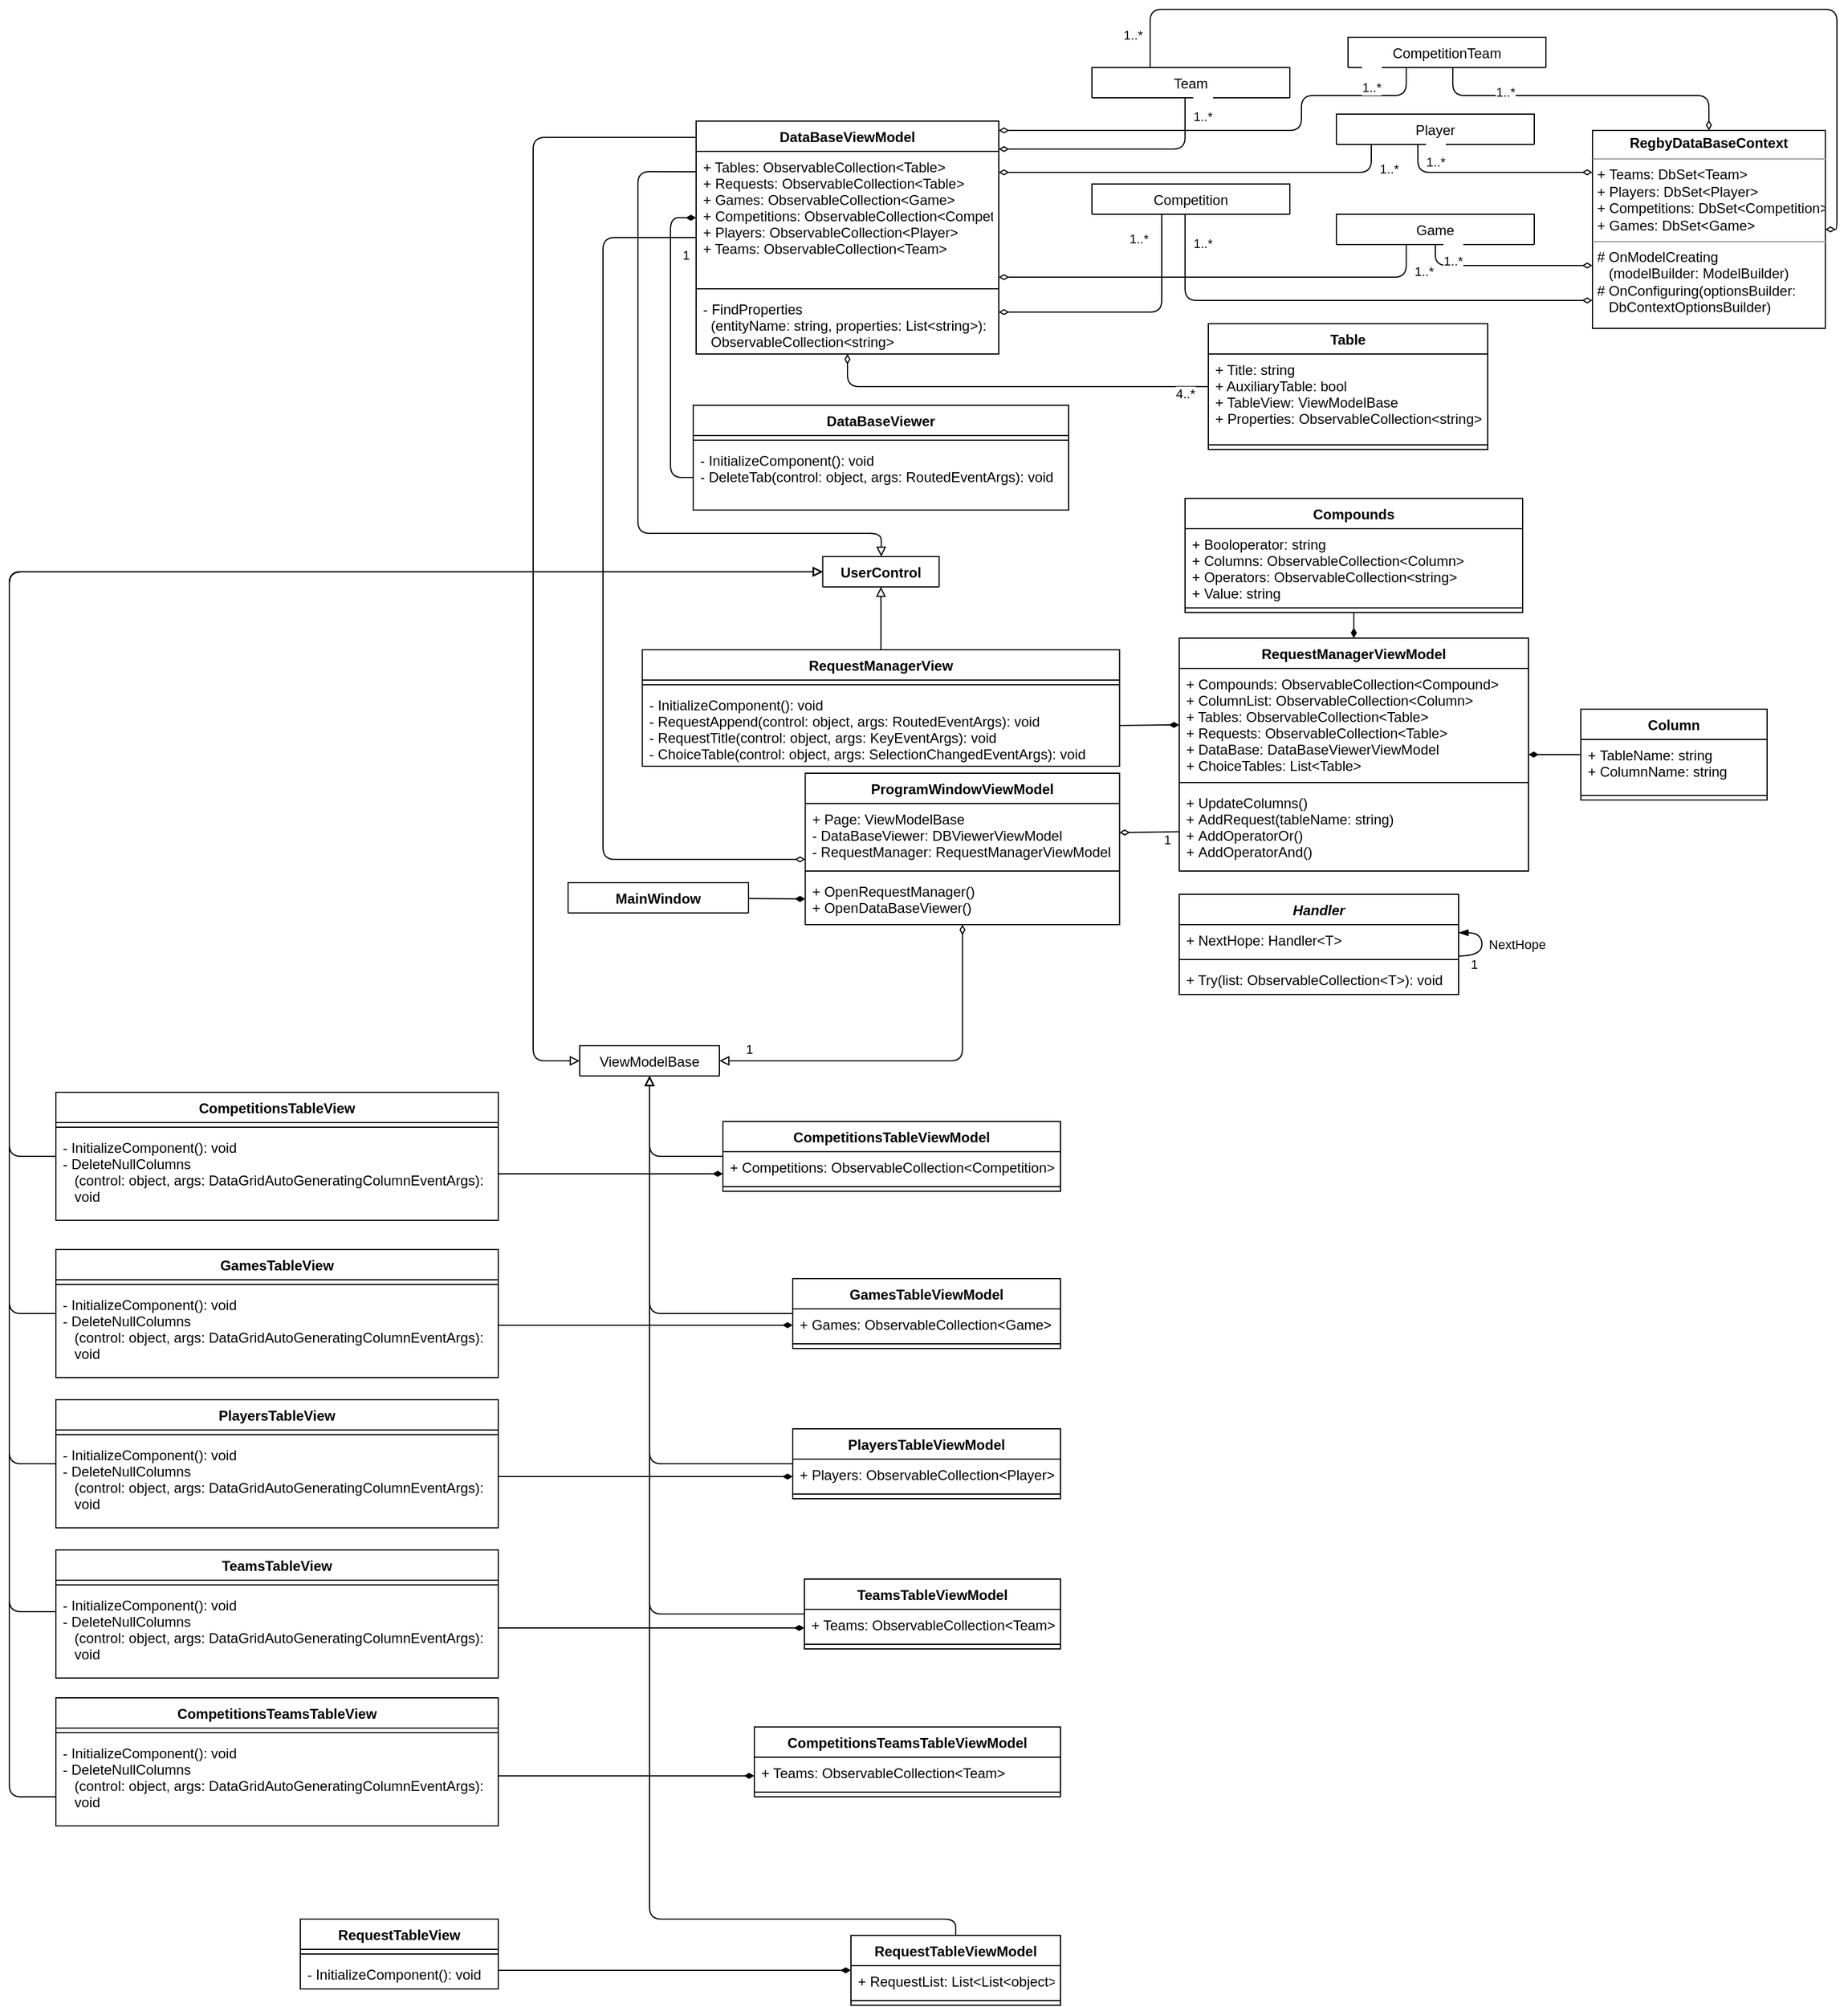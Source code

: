 <mxfile version="18.1.1" type="device"><diagram id="C5RBs43oDa-KdzZeNtuy" name="Page-1"><mxGraphModel dx="1802" dy="567" grid="1" gridSize="10" guides="1" tooltips="1" connect="1" arrows="1" fold="1" page="1" pageScale="1" pageWidth="827" pageHeight="1169" math="0" shadow="0"><root><mxCell id="WIyWlLk6GJQsqaUBKTNV-0"/><mxCell id="WIyWlLk6GJQsqaUBKTNV-1" parent="WIyWlLk6GJQsqaUBKTNV-0"/><mxCell id="zkfFHV4jXpPFQw0GAbJ--13" value="Team" style="swimlane;fontStyle=0;align=center;verticalAlign=top;childLayout=stackLayout;horizontal=1;startSize=26;horizontalStack=0;resizeParent=1;resizeLast=0;collapsible=1;marginBottom=0;rounded=0;shadow=0;strokeWidth=1;" parent="WIyWlLk6GJQsqaUBKTNV-1" vertex="1" collapsed="1"><mxGeometry x="790" y="70" width="170" height="26" as="geometry"><mxRectangle x="790" y="70" width="160" height="112" as="alternateBounds"/></mxGeometry></mxCell><mxCell id="zkfFHV4jXpPFQw0GAbJ--14" value="+  Title string" style="text;align=left;verticalAlign=top;spacingLeft=4;spacingRight=4;overflow=hidden;rotatable=0;points=[[0,0.5],[1,0.5]];portConstraint=eastwest;" parent="zkfFHV4jXpPFQw0GAbJ--13" vertex="1"><mxGeometry y="26" width="160" height="26" as="geometry"/></mxCell><mxCell id="p2r-bIDsa9SsjT6uRiOt-0" value="+  Country string" style="text;align=left;verticalAlign=top;spacingLeft=4;spacingRight=4;overflow=hidden;rotatable=0;points=[[0,0.5],[1,0.5]];portConstraint=eastwest;" parent="zkfFHV4jXpPFQw0GAbJ--13" vertex="1"><mxGeometry y="52" width="160" height="26" as="geometry"/></mxCell><mxCell id="p2r-bIDsa9SsjT6uRiOt-33" value="+ Player ICollection&lt;Player&gt;" style="text;align=left;verticalAlign=top;spacingLeft=4;spacingRight=4;overflow=hidden;rotatable=0;points=[[0,0.5],[1,0.5]];portConstraint=eastwest;" parent="zkfFHV4jXpPFQw0GAbJ--13" vertex="1"><mxGeometry y="78" width="160" height="26" as="geometry"/></mxCell><mxCell id="zkfFHV4jXpPFQw0GAbJ--15" value="" style="line;html=1;strokeWidth=1;align=left;verticalAlign=middle;spacingTop=-1;spacingLeft=3;spacingRight=3;rotatable=0;labelPosition=right;points=[];portConstraint=eastwest;" parent="zkfFHV4jXpPFQw0GAbJ--13" vertex="1"><mxGeometry y="104" width="160" height="8" as="geometry"/></mxCell><mxCell id="p2r-bIDsa9SsjT6uRiOt-1" value="Player" style="swimlane;fontStyle=0;align=center;verticalAlign=top;childLayout=stackLayout;horizontal=1;startSize=26;horizontalStack=0;resizeParent=1;resizeLast=0;collapsible=1;marginBottom=0;rounded=0;shadow=0;strokeWidth=1;" parent="WIyWlLk6GJQsqaUBKTNV-1" vertex="1" collapsed="1"><mxGeometry x="1000" y="110" width="170" height="26" as="geometry"><mxRectangle x="130" y="90" width="160" height="346" as="alternateBounds"/></mxGeometry></mxCell><mxCell id="p2r-bIDsa9SsjT6uRiOt-2" value="+ FullName string" style="text;align=left;verticalAlign=top;spacingLeft=4;spacingRight=4;overflow=hidden;rotatable=0;points=[[0,0.5],[1,0.5]];portConstraint=eastwest;" parent="p2r-bIDsa9SsjT6uRiOt-1" vertex="1"><mxGeometry y="26" width="160" height="26" as="geometry"/></mxCell><mxCell id="p2r-bIDsa9SsjT6uRiOt-3" value="+ Country string" style="text;align=left;verticalAlign=top;spacingLeft=4;spacingRight=4;overflow=hidden;rotatable=0;points=[[0,0.5],[1,0.5]];portConstraint=eastwest;" parent="p2r-bIDsa9SsjT6uRiOt-1" vertex="1"><mxGeometry y="52" width="160" height="26" as="geometry"/></mxCell><mxCell id="p2r-bIDsa9SsjT6uRiOt-5" value="+ Appearances int" style="text;align=left;verticalAlign=top;spacingLeft=4;spacingRight=4;overflow=hidden;rotatable=0;points=[[0,0.5],[1,0.5]];portConstraint=eastwest;" parent="p2r-bIDsa9SsjT6uRiOt-1" vertex="1"><mxGeometry y="78" width="160" height="26" as="geometry"/></mxCell><mxCell id="p2r-bIDsa9SsjT6uRiOt-6" value="+ TestCaps int" style="text;align=left;verticalAlign=top;spacingLeft=4;spacingRight=4;overflow=hidden;rotatable=0;points=[[0,0.5],[1,0.5]];portConstraint=eastwest;" parent="p2r-bIDsa9SsjT6uRiOt-1" vertex="1"><mxGeometry y="104" width="160" height="26" as="geometry"/></mxCell><mxCell id="p2r-bIDsa9SsjT6uRiOt-7" value="+ Tries int" style="text;align=left;verticalAlign=top;spacingLeft=4;spacingRight=4;overflow=hidden;rotatable=0;points=[[0,0.5],[1,0.5]];portConstraint=eastwest;" parent="p2r-bIDsa9SsjT6uRiOt-1" vertex="1"><mxGeometry y="130" width="160" height="26" as="geometry"/></mxCell><mxCell id="p2r-bIDsa9SsjT6uRiOt-8" value="+ Conversions int" style="text;align=left;verticalAlign=top;spacingLeft=4;spacingRight=4;overflow=hidden;rotatable=0;points=[[0,0.5],[1,0.5]];portConstraint=eastwest;" parent="p2r-bIDsa9SsjT6uRiOt-1" vertex="1"><mxGeometry y="156" width="160" height="26" as="geometry"/></mxCell><mxCell id="p2r-bIDsa9SsjT6uRiOt-9" value="+ Penalties int" style="text;align=left;verticalAlign=top;spacingLeft=4;spacingRight=4;overflow=hidden;rotatable=0;points=[[0,0.5],[1,0.5]];portConstraint=eastwest;" parent="p2r-bIDsa9SsjT6uRiOt-1" vertex="1"><mxGeometry y="182" width="160" height="26" as="geometry"/></mxCell><mxCell id="p2r-bIDsa9SsjT6uRiOt-10" value="+ DropGoals int" style="text;align=left;verticalAlign=top;spacingLeft=4;spacingRight=4;overflow=hidden;rotatable=0;points=[[0,0.5],[1,0.5]];portConstraint=eastwest;" parent="p2r-bIDsa9SsjT6uRiOt-1" vertex="1"><mxGeometry y="208" width="160" height="26" as="geometry"/></mxCell><mxCell id="p2r-bIDsa9SsjT6uRiOt-11" value="+ PointsFor int" style="text;align=left;verticalAlign=top;spacingLeft=4;spacingRight=4;overflow=hidden;rotatable=0;points=[[0,0.5],[1,0.5]];portConstraint=eastwest;" parent="p2r-bIDsa9SsjT6uRiOt-1" vertex="1"><mxGeometry y="234" width="160" height="26" as="geometry"/></mxCell><mxCell id="p2r-bIDsa9SsjT6uRiOt-12" value="+ FirstGame int" style="text;align=left;verticalAlign=top;spacingLeft=4;spacingRight=4;overflow=hidden;rotatable=0;points=[[0,0.5],[1,0.5]];portConstraint=eastwest;" parent="p2r-bIDsa9SsjT6uRiOt-1" vertex="1"><mxGeometry y="260" width="160" height="26" as="geometry"/></mxCell><mxCell id="p2r-bIDsa9SsjT6uRiOt-13" value="+ LastGame int" style="text;align=left;verticalAlign=top;spacingLeft=4;spacingRight=4;overflow=hidden;rotatable=0;points=[[0,0.5],[1,0.5]];portConstraint=eastwest;" parent="p2r-bIDsa9SsjT6uRiOt-1" vertex="1"><mxGeometry y="286" width="160" height="26" as="geometry"/></mxCell><mxCell id="p2r-bIDsa9SsjT6uRiOt-35" value="+ NavigationTeam Team" style="text;align=left;verticalAlign=top;spacingLeft=4;spacingRight=4;overflow=hidden;rotatable=0;points=[[0,0.5],[1,0.5]];portConstraint=eastwest;" parent="p2r-bIDsa9SsjT6uRiOt-1" vertex="1"><mxGeometry y="312" width="160" height="26" as="geometry"/></mxCell><mxCell id="p2r-bIDsa9SsjT6uRiOt-4" value="" style="line;html=1;strokeWidth=1;align=left;verticalAlign=middle;spacingTop=-1;spacingLeft=3;spacingRight=3;rotatable=0;labelPosition=right;points=[];portConstraint=eastwest;" parent="p2r-bIDsa9SsjT6uRiOt-1" vertex="1"><mxGeometry y="338" width="160" height="8" as="geometry"/></mxCell><mxCell id="p2r-bIDsa9SsjT6uRiOt-18" value="Competition" style="swimlane;fontStyle=0;align=center;verticalAlign=top;childLayout=stackLayout;horizontal=1;startSize=26;horizontalStack=0;resizeParent=1;resizeLast=0;collapsible=1;marginBottom=0;rounded=0;shadow=0;strokeWidth=1;" parent="WIyWlLk6GJQsqaUBKTNV-1" vertex="1" collapsed="1"><mxGeometry x="790" y="170" width="170" height="26" as="geometry"><mxRectangle x="30" y="90" width="160" height="372" as="alternateBounds"/></mxGeometry></mxCell><mxCell id="p2r-bIDsa9SsjT6uRiOt-19" value="+ Title string" style="text;align=left;verticalAlign=top;spacingLeft=4;spacingRight=4;overflow=hidden;rotatable=0;points=[[0,0.5],[1,0.5]];portConstraint=eastwest;" parent="p2r-bIDsa9SsjT6uRiOt-18" vertex="1"><mxGeometry y="26" width="160" height="26" as="geometry"/></mxCell><mxCell id="p2r-bIDsa9SsjT6uRiOt-20" value="+ Year int" style="text;align=left;verticalAlign=top;spacingLeft=4;spacingRight=4;overflow=hidden;rotatable=0;points=[[0,0.5],[1,0.5]];portConstraint=eastwest;" parent="p2r-bIDsa9SsjT6uRiOt-18" vertex="1"><mxGeometry y="52" width="160" height="26" as="geometry"/></mxCell><mxCell id="p2r-bIDsa9SsjT6uRiOt-21" value="+ Played int" style="text;align=left;verticalAlign=top;spacingLeft=4;spacingRight=4;overflow=hidden;rotatable=0;points=[[0,0.5],[1,0.5]];portConstraint=eastwest;" parent="p2r-bIDsa9SsjT6uRiOt-18" vertex="1"><mxGeometry y="78" width="160" height="26" as="geometry"/></mxCell><mxCell id="p2r-bIDsa9SsjT6uRiOt-22" value="+ TestCaps int" style="text;align=left;verticalAlign=top;spacingLeft=4;spacingRight=4;overflow=hidden;rotatable=0;points=[[0,0.5],[1,0.5]];portConstraint=eastwest;" parent="p2r-bIDsa9SsjT6uRiOt-18" vertex="1"><mxGeometry y="104" width="160" height="26" as="geometry"/></mxCell><mxCell id="p2r-bIDsa9SsjT6uRiOt-23" value="+ Won int" style="text;align=left;verticalAlign=top;spacingLeft=4;spacingRight=4;overflow=hidden;rotatable=0;points=[[0,0.5],[1,0.5]];portConstraint=eastwest;" parent="p2r-bIDsa9SsjT6uRiOt-18" vertex="1"><mxGeometry y="130" width="160" height="26" as="geometry"/></mxCell><mxCell id="p2r-bIDsa9SsjT6uRiOt-24" value="+ Lost int" style="text;align=left;verticalAlign=top;spacingLeft=4;spacingRight=4;overflow=hidden;rotatable=0;points=[[0,0.5],[1,0.5]];portConstraint=eastwest;" parent="p2r-bIDsa9SsjT6uRiOt-18" vertex="1"><mxGeometry y="156" width="160" height="26" as="geometry"/></mxCell><mxCell id="p2r-bIDsa9SsjT6uRiOt-25" value="+ Drew int" style="text;align=left;verticalAlign=top;spacingLeft=4;spacingRight=4;overflow=hidden;rotatable=0;points=[[0,0.5],[1,0.5]];portConstraint=eastwest;" parent="p2r-bIDsa9SsjT6uRiOt-18" vertex="1"><mxGeometry y="182" width="160" height="26" as="geometry"/></mxCell><mxCell id="p2r-bIDsa9SsjT6uRiOt-26" value="+ Bye int" style="text;align=left;verticalAlign=top;spacingLeft=4;spacingRight=4;overflow=hidden;rotatable=0;points=[[0,0.5],[1,0.5]];portConstraint=eastwest;" parent="p2r-bIDsa9SsjT6uRiOt-18" vertex="1"><mxGeometry y="208" width="160" height="26" as="geometry"/></mxCell><mxCell id="p2r-bIDsa9SsjT6uRiOt-27" value="+ PointsFor int" style="text;align=left;verticalAlign=top;spacingLeft=4;spacingRight=4;overflow=hidden;rotatable=0;points=[[0,0.5],[1,0.5]];portConstraint=eastwest;" parent="p2r-bIDsa9SsjT6uRiOt-18" vertex="1"><mxGeometry y="234" width="160" height="26" as="geometry"/></mxCell><mxCell id="p2r-bIDsa9SsjT6uRiOt-28" value="+ PointsAgainst int" style="text;align=left;verticalAlign=top;spacingLeft=4;spacingRight=4;overflow=hidden;rotatable=0;points=[[0,0.5],[1,0.5]];portConstraint=eastwest;" parent="p2r-bIDsa9SsjT6uRiOt-18" vertex="1"><mxGeometry y="260" width="160" height="26" as="geometry"/></mxCell><mxCell id="p2r-bIDsa9SsjT6uRiOt-29" value="+ PointsDifference int" style="text;align=left;verticalAlign=top;spacingLeft=4;spacingRight=4;overflow=hidden;rotatable=0;points=[[0,0.5],[1,0.5]];portConstraint=eastwest;" parent="p2r-bIDsa9SsjT6uRiOt-18" vertex="1"><mxGeometry y="286" width="160" height="26" as="geometry"/></mxCell><mxCell id="p2r-bIDsa9SsjT6uRiOt-36" value="+ NavigationTeam Team" style="text;align=left;verticalAlign=top;spacingLeft=4;spacingRight=4;overflow=hidden;rotatable=0;points=[[0,0.5],[1,0.5]];portConstraint=eastwest;" parent="p2r-bIDsa9SsjT6uRiOt-18" vertex="1"><mxGeometry y="312" width="160" height="26" as="geometry"/></mxCell><mxCell id="p2r-bIDsa9SsjT6uRiOt-52" value="+ Game ICollection&lt;Game&gt;" style="text;align=left;verticalAlign=top;spacingLeft=4;spacingRight=4;overflow=hidden;rotatable=0;points=[[0,0.5],[1,0.5]];portConstraint=eastwest;" parent="p2r-bIDsa9SsjT6uRiOt-18" vertex="1"><mxGeometry y="338" width="160" height="26" as="geometry"/></mxCell><mxCell id="p2r-bIDsa9SsjT6uRiOt-30" value="" style="line;html=1;strokeWidth=1;align=left;verticalAlign=middle;spacingTop=-1;spacingLeft=3;spacingRight=3;rotatable=0;labelPosition=right;points=[];portConstraint=eastwest;" parent="p2r-bIDsa9SsjT6uRiOt-18" vertex="1"><mxGeometry y="364" width="160" height="8" as="geometry"/></mxCell><mxCell id="p2r-bIDsa9SsjT6uRiOt-37" value="Game" style="swimlane;fontStyle=0;align=center;verticalAlign=top;childLayout=stackLayout;horizontal=1;startSize=26;horizontalStack=0;resizeParent=1;resizeLast=0;collapsible=1;marginBottom=0;rounded=0;shadow=0;strokeWidth=1;" parent="WIyWlLk6GJQsqaUBKTNV-1" vertex="1" collapsed="1"><mxGeometry x="1000" y="196" width="170" height="26" as="geometry"><mxRectangle x="560" y="56" width="160" height="216" as="alternateBounds"/></mxGeometry></mxCell><mxCell id="p2r-bIDsa9SsjT6uRiOt-38" value="+ id int" style="text;align=left;verticalAlign=top;spacingLeft=4;spacingRight=4;overflow=hidden;rotatable=0;points=[[0,0.5],[1,0.5]];portConstraint=eastwest;" parent="p2r-bIDsa9SsjT6uRiOt-37" vertex="1"><mxGeometry y="26" width="160" height="26" as="geometry"/></mxCell><mxCell id="p2r-bIDsa9SsjT6uRiOt-39" value="+ HomeTeam string" style="text;align=left;verticalAlign=top;spacingLeft=4;spacingRight=4;overflow=hidden;rotatable=0;points=[[0,0.5],[1,0.5]];portConstraint=eastwest;" parent="p2r-bIDsa9SsjT6uRiOt-37" vertex="1"><mxGeometry y="52" width="160" height="26" as="geometry"/></mxCell><mxCell id="p2r-bIDsa9SsjT6uRiOt-40" value="+ Score int" style="text;align=left;verticalAlign=top;spacingLeft=4;spacingRight=4;overflow=hidden;rotatable=0;points=[[0,0.5],[1,0.5]];portConstraint=eastwest;" parent="p2r-bIDsa9SsjT6uRiOt-37" vertex="1"><mxGeometry y="78" width="160" height="26" as="geometry"/></mxCell><mxCell id="p2r-bIDsa9SsjT6uRiOt-41" value="+ AwayTeam string" style="text;align=left;verticalAlign=top;spacingLeft=4;spacingRight=4;overflow=hidden;rotatable=0;points=[[0,0.5],[1,0.5]];portConstraint=eastwest;" parent="p2r-bIDsa9SsjT6uRiOt-37" vertex="1"><mxGeometry y="104" width="160" height="26" as="geometry"/></mxCell><mxCell id="p2r-bIDsa9SsjT6uRiOt-42" value="+ Date int" style="text;align=left;verticalAlign=top;spacingLeft=4;spacingRight=4;overflow=hidden;rotatable=0;points=[[0,0.5],[1,0.5]];portConstraint=eastwest;" parent="p2r-bIDsa9SsjT6uRiOt-37" vertex="1"><mxGeometry y="130" width="160" height="26" as="geometry"/></mxCell><mxCell id="p2r-bIDsa9SsjT6uRiOt-43" value="+ Venue string" style="text;align=left;verticalAlign=top;spacingLeft=4;spacingRight=4;overflow=hidden;rotatable=0;points=[[0,0.5],[1,0.5]];portConstraint=eastwest;" parent="p2r-bIDsa9SsjT6uRiOt-37" vertex="1"><mxGeometry y="156" width="160" height="26" as="geometry"/></mxCell><mxCell id="p2r-bIDsa9SsjT6uRiOt-49" value="+ NavigationC Competition" style="text;align=left;verticalAlign=top;spacingLeft=4;spacingRight=4;overflow=hidden;rotatable=0;points=[[0,0.5],[1,0.5]];portConstraint=eastwest;" parent="p2r-bIDsa9SsjT6uRiOt-37" vertex="1"><mxGeometry y="182" width="160" height="26" as="geometry"/></mxCell><mxCell id="p2r-bIDsa9SsjT6uRiOt-50" value="" style="line;html=1;strokeWidth=1;align=left;verticalAlign=middle;spacingTop=-1;spacingLeft=3;spacingRight=3;rotatable=0;labelPosition=right;points=[];portConstraint=eastwest;" parent="p2r-bIDsa9SsjT6uRiOt-37" vertex="1"><mxGeometry y="208" width="160" height="8" as="geometry"/></mxCell><mxCell id="p2r-bIDsa9SsjT6uRiOt-53" value="&lt;p style=&quot;margin:0px;margin-top:4px;text-align:center;&quot;&gt;&lt;b&gt;RegbyDataBaseContext&lt;/b&gt;&lt;/p&gt;&lt;hr size=&quot;1&quot;&gt;&lt;p style=&quot;margin:0px;margin-left:4px;&quot;&gt;+&amp;nbsp;&lt;span style=&quot;text-align: center;&quot;&gt;Teams&lt;/span&gt;:&amp;nbsp;DbSet&amp;lt;&lt;span style=&quot;text-align: center;&quot;&gt;Team&lt;/span&gt;&amp;gt;&lt;br&gt;+&amp;nbsp;&lt;span style=&quot;text-align: center;&quot;&gt;Players&lt;/span&gt;:&amp;nbsp;DbSet&amp;lt;&lt;span style=&quot;text-align: center;&quot;&gt;Player&lt;/span&gt;&amp;gt;&lt;/p&gt;&lt;p style=&quot;margin:0px;margin-left:4px;&quot;&gt;+&amp;nbsp;&lt;span style=&quot;text-align: center;&quot;&gt;Competitions&lt;/span&gt;:&amp;nbsp;DbSet&amp;lt;&lt;span style=&quot;text-align: center;&quot;&gt;Competition&lt;/span&gt;&amp;gt;&lt;br&gt;+&amp;nbsp;&lt;span style=&quot;text-align: center;&quot;&gt;Games&lt;/span&gt;:&amp;nbsp;DbSet&amp;lt;&lt;span style=&quot;text-align: center;&quot;&gt;Game&lt;/span&gt;&amp;gt;&lt;br&gt;&lt;/p&gt;&lt;hr size=&quot;1&quot;&gt;&lt;p style=&quot;margin:0px;margin-left:4px;&quot;&gt;# OnModelCreating&lt;/p&gt;&lt;p style=&quot;margin:0px;margin-left:4px;&quot;&gt;&amp;nbsp; &amp;nbsp;(modelBuilder: ModelBuilder)&lt;/p&gt;&lt;p style=&quot;margin:0px;margin-left:4px;&quot;&gt;#&amp;nbsp;OnConfiguring&lt;span style=&quot;background-color: initial;&quot;&gt;(optionsBuilder:&lt;/span&gt;&lt;/p&gt;&lt;p style=&quot;margin:0px;margin-left:4px;&quot;&gt;&lt;span style=&quot;background-color: initial;&quot;&gt;&amp;nbsp; &amp;nbsp;DbContextOptionsBuilder)&lt;/span&gt;&lt;/p&gt;&lt;p style=&quot;margin:0px;margin-left:4px;&quot;&gt;&lt;br&gt;&lt;/p&gt;" style="verticalAlign=top;align=left;overflow=fill;fontSize=12;fontFamily=Helvetica;html=1;" parent="WIyWlLk6GJQsqaUBKTNV-1" vertex="1"><mxGeometry x="1220" y="124" width="200" height="170" as="geometry"/></mxCell><mxCell id="p2r-bIDsa9SsjT6uRiOt-83" value="DataBaseViewModel" style="swimlane;fontStyle=1;align=center;verticalAlign=top;childLayout=stackLayout;horizontal=1;startSize=26;horizontalStack=0;resizeParent=1;resizeParentMax=0;resizeLast=0;collapsible=1;marginBottom=0;" parent="WIyWlLk6GJQsqaUBKTNV-1" vertex="1"><mxGeometry x="450" y="116" width="260" height="200" as="geometry"><mxRectangle x="810" y="546" width="150" height="26" as="alternateBounds"/></mxGeometry></mxCell><mxCell id="p2r-bIDsa9SsjT6uRiOt-84" value="+ Tables: ObservableCollection&lt;Table&gt;&#10;+ Requests: ObservableCollection&lt;Table&gt;&#10;+ Games: ObservableCollection&lt;Game&gt;&#10;+ Competitions: ObservableCollection&lt;Competition&gt;&#10;+ Players: ObservableCollection&lt;Player&gt;&#10;+ Teams: ObservableCollection&lt;Team&gt;" style="text;strokeColor=none;fillColor=none;align=left;verticalAlign=top;spacingLeft=4;spacingRight=4;overflow=hidden;rotatable=0;points=[[0,0.5],[1,0.5]];portConstraint=eastwest;" parent="p2r-bIDsa9SsjT6uRiOt-83" vertex="1"><mxGeometry y="26" width="260" height="114" as="geometry"/></mxCell><mxCell id="p2r-bIDsa9SsjT6uRiOt-85" value="" style="line;strokeWidth=1;fillColor=none;align=left;verticalAlign=middle;spacingTop=-1;spacingLeft=3;spacingRight=3;rotatable=0;labelPosition=right;points=[];portConstraint=eastwest;" parent="p2r-bIDsa9SsjT6uRiOt-83" vertex="1"><mxGeometry y="140" width="260" height="8" as="geometry"/></mxCell><mxCell id="p2r-bIDsa9SsjT6uRiOt-86" value="- FindProperties&#10;  (entityName: string, properties: List&lt;string&gt;):&#10;  ObservableCollection&lt;string&gt;" style="text;strokeColor=none;fillColor=none;align=left;verticalAlign=top;spacingLeft=4;spacingRight=4;overflow=hidden;rotatable=0;points=[[0,0.5],[1,0.5]];portConstraint=eastwest;" parent="p2r-bIDsa9SsjT6uRiOt-83" vertex="1"><mxGeometry y="148" width="260" height="52" as="geometry"/></mxCell><mxCell id="p2r-bIDsa9SsjT6uRiOt-88" value="&lt;font style=&quot;background-color: rgb(255, 255, 255);&quot; color=&quot;#0d0d0d&quot;&gt;&lt;br&gt;&lt;span style=&quot;font-family: Helvetica; font-size: 11px; font-style: normal; font-variant-ligatures: normal; font-variant-caps: normal; font-weight: 400; letter-spacing: normal; orphans: 2; text-align: center; text-indent: 0px; text-transform: none; widows: 2; word-spacing: 0px; -webkit-text-stroke-width: 0px; text-decoration-thickness: initial; text-decoration-style: initial; text-decoration-color: initial; float: none; display: inline !important;&quot;&gt;1..*&lt;/span&gt;&lt;/font&gt;" style="orthogonalLoop=1;jettySize=auto;html=1;endArrow=diamondThin;endFill=0;edgeStyle=orthogonalEdgeStyle;exitX=0.5;exitY=1;exitDx=0;exitDy=0;" parent="WIyWlLk6GJQsqaUBKTNV-1" source="p2r-bIDsa9SsjT6uRiOt-37" target="p2r-bIDsa9SsjT6uRiOt-53" edge="1"><mxGeometry x="-0.915" y="15" relative="1" as="geometry"><mxPoint as="offset"/><mxPoint x="1084.5" y="196" as="sourcePoint"/><mxPoint x="1200" y="270" as="targetPoint"/><Array as="points"><mxPoint x="1085" y="240"/></Array></mxGeometry></mxCell><mxCell id="p2r-bIDsa9SsjT6uRiOt-89" value="&lt;font style=&quot;background-color: rgb(255, 255, 255);&quot; color=&quot;#0d0d0d&quot;&gt;&lt;br&gt;&lt;span style=&quot;font-family: Helvetica; font-size: 11px; font-style: normal; font-variant-ligatures: normal; font-variant-caps: normal; font-weight: 400; letter-spacing: normal; orphans: 2; text-align: center; text-indent: 0px; text-transform: none; widows: 2; word-spacing: 0px; -webkit-text-stroke-width: 0px; text-decoration-thickness: initial; text-decoration-style: initial; text-decoration-color: initial; float: none; display: inline !important;&quot;&gt;1..*&lt;/span&gt;&lt;/font&gt;" style="orthogonalLoop=1;jettySize=auto;html=1;endArrow=diamondThin;endFill=0;edgeStyle=orthogonalEdgeStyle;" parent="WIyWlLk6GJQsqaUBKTNV-1" target="p2r-bIDsa9SsjT6uRiOt-53" edge="1"><mxGeometry x="-0.915" y="15" relative="1" as="geometry"><mxPoint as="offset"/><mxPoint x="870.02" y="196" as="sourcePoint"/><mxPoint x="1155.52" y="240" as="targetPoint"/><Array as="points"><mxPoint x="870" y="270"/></Array></mxGeometry></mxCell><mxCell id="p2r-bIDsa9SsjT6uRiOt-90" value="&lt;font style=&quot;background-color: rgb(255, 255, 255);&quot; color=&quot;#0d0d0d&quot;&gt;&lt;br&gt;&lt;span style=&quot;font-family: Helvetica; font-size: 11px; font-style: normal; font-variant-ligatures: normal; font-variant-caps: normal; font-weight: 400; letter-spacing: normal; orphans: 2; text-align: center; text-indent: 0px; text-transform: none; widows: 2; word-spacing: 0px; -webkit-text-stroke-width: 0px; text-decoration-thickness: initial; text-decoration-style: initial; text-decoration-color: initial; float: none; display: inline !important;&quot;&gt;1..*&lt;/span&gt;&lt;/font&gt;" style="orthogonalLoop=1;jettySize=auto;html=1;endArrow=diamondThin;endFill=0;edgeStyle=orthogonalEdgeStyle;" parent="WIyWlLk6GJQsqaUBKTNV-1" source="p2r-bIDsa9SsjT6uRiOt-1" target="p2r-bIDsa9SsjT6uRiOt-53" edge="1"><mxGeometry x="-0.915" y="15" relative="1" as="geometry"><mxPoint as="offset"/><mxPoint x="1070.02" y="90" as="sourcePoint"/><mxPoint x="1355.52" y="134" as="targetPoint"/><Array as="points"><mxPoint x="1070" y="160"/></Array></mxGeometry></mxCell><mxCell id="p2r-bIDsa9SsjT6uRiOt-91" value="&lt;font style=&quot;background-color: rgb(255, 255, 255);&quot; color=&quot;#0d0d0d&quot;&gt;&lt;br&gt;&lt;span style=&quot;font-family: Helvetica; font-size: 11px; font-style: normal; font-variant-ligatures: normal; font-variant-caps: normal; font-weight: 400; letter-spacing: normal; orphans: 2; text-align: center; text-indent: 0px; text-transform: none; widows: 2; word-spacing: 0px; -webkit-text-stroke-width: 0px; text-decoration-thickness: initial; text-decoration-style: initial; text-decoration-color: initial; float: none; display: inline !important;&quot;&gt;1..*&lt;/span&gt;&lt;/font&gt;" style="orthogonalLoop=1;jettySize=auto;html=1;endArrow=diamondThin;endFill=0;edgeStyle=orthogonalEdgeStyle;" parent="WIyWlLk6GJQsqaUBKTNV-1" source="zkfFHV4jXpPFQw0GAbJ--13" target="p2r-bIDsa9SsjT6uRiOt-53" edge="1"><mxGeometry x="-0.915" y="15" relative="1" as="geometry"><mxPoint as="offset"/><mxPoint x="840.003" y="131" as="sourcePoint"/><mxPoint x="1139.96" y="155" as="targetPoint"/><Array as="points"><mxPoint x="840" y="20"/><mxPoint x="1430" y="20"/></Array></mxGeometry></mxCell><mxCell id="p2r-bIDsa9SsjT6uRiOt-92" value="&lt;font style=&quot;background-color: rgb(255, 255, 255);&quot; color=&quot;#0d0d0d&quot;&gt;&lt;br&gt;&lt;span style=&quot;font-family: Helvetica; font-size: 11px; font-style: normal; font-variant-ligatures: normal; font-variant-caps: normal; font-weight: 400; letter-spacing: normal; orphans: 2; text-align: center; text-indent: 0px; text-transform: none; widows: 2; word-spacing: 0px; -webkit-text-stroke-width: 0px; text-decoration-thickness: initial; text-decoration-style: initial; text-decoration-color: initial; float: none; display: inline !important;&quot;&gt;1..*&lt;/span&gt;&lt;/font&gt;" style="orthogonalLoop=1;jettySize=auto;html=1;endArrow=diamondThin;endFill=0;edgeStyle=orthogonalEdgeStyle;" parent="WIyWlLk6GJQsqaUBKTNV-1" source="p2r-bIDsa9SsjT6uRiOt-18" target="p2r-bIDsa9SsjT6uRiOt-86" edge="1"><mxGeometry x="-0.875" y="-20" relative="1" as="geometry"><mxPoint as="offset"/><mxPoint x="880.02" y="206" as="sourcePoint"/><mxPoint x="1380" y="280.034" as="targetPoint"/><Array as="points"><mxPoint x="850" y="280"/></Array></mxGeometry></mxCell><mxCell id="p2r-bIDsa9SsjT6uRiOt-93" value="&lt;font style=&quot;background-color: rgb(255, 255, 255);&quot; color=&quot;#0d0d0d&quot;&gt;&lt;br&gt;&lt;span style=&quot;font-family: Helvetica; font-size: 11px; font-style: normal; font-variant-ligatures: normal; font-variant-caps: normal; font-weight: 400; letter-spacing: normal; orphans: 2; text-align: center; text-indent: 0px; text-transform: none; widows: 2; word-spacing: 0px; -webkit-text-stroke-width: 0px; text-decoration-thickness: initial; text-decoration-style: initial; text-decoration-color: initial; float: none; display: inline !important;&quot;&gt;1..*&lt;/span&gt;&lt;/font&gt;" style="orthogonalLoop=1;jettySize=auto;html=1;endArrow=diamondThin;endFill=0;edgeStyle=orthogonalEdgeStyle;" parent="WIyWlLk6GJQsqaUBKTNV-1" source="p2r-bIDsa9SsjT6uRiOt-37" target="p2r-bIDsa9SsjT6uRiOt-84" edge="1"><mxGeometry x="-0.915" y="15" relative="1" as="geometry"><mxPoint as="offset"/><mxPoint x="1060" y="232" as="sourcePoint"/><mxPoint x="1345" y="250" as="targetPoint"/><Array as="points"><mxPoint x="1060" y="250"/></Array></mxGeometry></mxCell><mxCell id="p2r-bIDsa9SsjT6uRiOt-94" value="&lt;font style=&quot;background-color: rgb(255, 255, 255);&quot; color=&quot;#0d0d0d&quot;&gt;&lt;br&gt;&lt;span style=&quot;font-family: Helvetica; font-size: 11px; font-style: normal; font-variant-ligatures: normal; font-variant-caps: normal; font-weight: 400; letter-spacing: normal; orphans: 2; text-align: center; text-indent: 0px; text-transform: none; widows: 2; word-spacing: 0px; -webkit-text-stroke-width: 0px; text-decoration-thickness: initial; text-decoration-style: initial; text-decoration-color: initial; float: none; display: inline !important;&quot;&gt;1..*&lt;/span&gt;&lt;/font&gt;" style="orthogonalLoop=1;jettySize=auto;html=1;endArrow=diamondThin;endFill=0;edgeStyle=orthogonalEdgeStyle;" parent="WIyWlLk6GJQsqaUBKTNV-1" target="p2r-bIDsa9SsjT6uRiOt-84" edge="1"><mxGeometry x="-0.915" y="15" relative="1" as="geometry"><mxPoint as="offset"/><mxPoint x="1029.999" y="136.0" as="sourcePoint"/><mxPoint x="1329.94" y="160" as="targetPoint"/><Array as="points"><mxPoint x="1030" y="160"/></Array></mxGeometry></mxCell><mxCell id="p2r-bIDsa9SsjT6uRiOt-95" value="&lt;font style=&quot;background-color: rgb(255, 255, 255);&quot; color=&quot;#0d0d0d&quot;&gt;&lt;br&gt;&lt;span style=&quot;font-family: Helvetica; font-size: 11px; font-style: normal; font-variant-ligatures: normal; font-variant-caps: normal; font-weight: 400; letter-spacing: normal; orphans: 2; text-align: center; text-indent: 0px; text-transform: none; widows: 2; word-spacing: 0px; -webkit-text-stroke-width: 0px; text-decoration-thickness: initial; text-decoration-style: initial; text-decoration-color: initial; float: none; display: inline !important;&quot;&gt;1..*&lt;/span&gt;&lt;/font&gt;" style="orthogonalLoop=1;jettySize=auto;html=1;endArrow=diamondThin;endFill=0;edgeStyle=orthogonalEdgeStyle;" parent="WIyWlLk6GJQsqaUBKTNV-1" source="zkfFHV4jXpPFQw0GAbJ--13" target="p2r-bIDsa9SsjT6uRiOt-83" edge="1"><mxGeometry x="-0.915" y="15" relative="1" as="geometry"><mxPoint as="offset"/><mxPoint x="1029.999" y="116.0" as="sourcePoint"/><mxPoint x="710" y="140.034" as="targetPoint"/><Array as="points"><mxPoint x="870" y="140"/></Array></mxGeometry></mxCell><mxCell id="p2r-bIDsa9SsjT6uRiOt-96" value="DataBaseViewer" style="swimlane;fontStyle=1;align=center;verticalAlign=top;childLayout=stackLayout;horizontal=1;startSize=26;horizontalStack=0;resizeParent=1;resizeParentMax=0;resizeLast=0;collapsible=1;marginBottom=0;" parent="WIyWlLk6GJQsqaUBKTNV-1" vertex="1"><mxGeometry x="447.5" y="360" width="322.5" height="90" as="geometry"><mxRectangle x="447.5" y="360" width="155" height="26" as="alternateBounds"/></mxGeometry></mxCell><mxCell id="p2r-bIDsa9SsjT6uRiOt-97" value="" style="line;strokeWidth=1;fillColor=none;align=left;verticalAlign=middle;spacingTop=-1;spacingLeft=3;spacingRight=3;rotatable=0;labelPosition=right;points=[];portConstraint=eastwest;" parent="p2r-bIDsa9SsjT6uRiOt-96" vertex="1"><mxGeometry y="26" width="322.5" height="8" as="geometry"/></mxCell><mxCell id="p2r-bIDsa9SsjT6uRiOt-98" value="- InitializeComponent(): void&#10;- DeleteTab(control: object, args: RoutedEventArgs): void" style="text;strokeColor=none;fillColor=none;align=left;verticalAlign=top;spacingLeft=4;spacingRight=4;overflow=hidden;rotatable=0;points=[[0,0.5],[1,0.5]];portConstraint=eastwest;" parent="p2r-bIDsa9SsjT6uRiOt-96" vertex="1"><mxGeometry y="34" width="322.5" height="56" as="geometry"/></mxCell><mxCell id="p2r-bIDsa9SsjT6uRiOt-99" style="edgeStyle=orthogonalEdgeStyle;orthogonalLoop=1;jettySize=auto;html=1;startArrow=none;startFill=0;endArrow=diamondThin;endFill=1;" parent="WIyWlLk6GJQsqaUBKTNV-1" source="p2r-bIDsa9SsjT6uRiOt-98" target="p2r-bIDsa9SsjT6uRiOt-84" edge="1"><mxGeometry relative="1" as="geometry"><mxPoint x="417.5" y="380" as="sourcePoint"/><mxPoint x="340" y="401.053" as="targetPoint"/><Array as="points"><mxPoint x="428" y="422"/><mxPoint x="428" y="199"/></Array></mxGeometry></mxCell><mxCell id="p2r-bIDsa9SsjT6uRiOt-100" value="UserControl" style="swimlane;fontStyle=1;align=center;verticalAlign=top;childLayout=stackLayout;horizontal=1;startSize=26;horizontalStack=0;resizeParent=1;resizeParentMax=0;resizeLast=0;collapsible=1;marginBottom=0;" parent="WIyWlLk6GJQsqaUBKTNV-1" vertex="1" collapsed="1"><mxGeometry x="558.75" y="490" width="100" height="26" as="geometry"><mxRectangle x="725" y="980" width="160" height="34" as="alternateBounds"/></mxGeometry></mxCell><mxCell id="p2r-bIDsa9SsjT6uRiOt-101" value="" style="line;strokeWidth=1;fillColor=none;align=left;verticalAlign=middle;spacingTop=-1;spacingLeft=3;spacingRight=3;rotatable=0;labelPosition=right;points=[];portConstraint=eastwest;" parent="p2r-bIDsa9SsjT6uRiOt-100" vertex="1"><mxGeometry y="26" width="160" height="8" as="geometry"/></mxCell><mxCell id="p2r-bIDsa9SsjT6uRiOt-102" style="orthogonalLoop=1;jettySize=auto;html=1;startArrow=none;startFill=0;endArrow=block;endFill=0;exitX=-0.001;exitY=0.153;exitDx=0;exitDy=0;exitPerimeter=0;edgeStyle=orthogonalEdgeStyle;" parent="WIyWlLk6GJQsqaUBKTNV-1" source="p2r-bIDsa9SsjT6uRiOt-84" target="p2r-bIDsa9SsjT6uRiOt-100" edge="1"><mxGeometry relative="1" as="geometry"><Array as="points"><mxPoint x="400" y="159"/><mxPoint x="400" y="470"/><mxPoint x="609" y="470"/></Array><mxPoint x="775" y="496" as="sourcePoint"/><mxPoint x="920.059" y="827" as="targetPoint"/></mxGeometry></mxCell><mxCell id="p2r-bIDsa9SsjT6uRiOt-103" value="RequestManagerView" style="swimlane;fontStyle=1;align=center;verticalAlign=top;childLayout=stackLayout;horizontal=1;startSize=26;horizontalStack=0;resizeParent=1;resizeParentMax=0;resizeLast=0;collapsible=1;marginBottom=0;" parent="WIyWlLk6GJQsqaUBKTNV-1" vertex="1"><mxGeometry x="403.75" y="570" width="410" height="100" as="geometry"><mxRectangle x="697.5" y="1170" width="155" height="26" as="alternateBounds"/></mxGeometry></mxCell><mxCell id="p2r-bIDsa9SsjT6uRiOt-104" value="" style="line;strokeWidth=1;fillColor=none;align=left;verticalAlign=middle;spacingTop=-1;spacingLeft=3;spacingRight=3;rotatable=0;labelPosition=right;points=[];portConstraint=eastwest;" parent="p2r-bIDsa9SsjT6uRiOt-103" vertex="1"><mxGeometry y="26" width="410" height="8" as="geometry"/></mxCell><mxCell id="p2r-bIDsa9SsjT6uRiOt-105" value="- InitializeComponent(): void&#10;- RequestAppend(control: object, args: RoutedEventArgs): void&#10;- RequestTitle(control: object, args: KeyEventArgs): void&#10;- ChoiceTable(control: object, args: SelectionChangedEventArgs): void" style="text;strokeColor=none;fillColor=none;align=left;verticalAlign=top;spacingLeft=4;spacingRight=4;overflow=hidden;rotatable=0;points=[[0,0.5],[1,0.5]];portConstraint=eastwest;" parent="p2r-bIDsa9SsjT6uRiOt-103" vertex="1"><mxGeometry y="34" width="410" height="66" as="geometry"/></mxCell><mxCell id="p2r-bIDsa9SsjT6uRiOt-106" style="orthogonalLoop=1;jettySize=auto;html=1;startArrow=none;startFill=0;endArrow=block;endFill=0;" parent="WIyWlLk6GJQsqaUBKTNV-1" source="p2r-bIDsa9SsjT6uRiOt-103" target="p2r-bIDsa9SsjT6uRiOt-100" edge="1"><mxGeometry relative="1" as="geometry"><mxPoint x="950" y="910" as="sourcePoint"/><mxPoint x="950" y="420" as="targetPoint"/></mxGeometry></mxCell><mxCell id="p2r-bIDsa9SsjT6uRiOt-107" value="RequestManagerViewModel" style="swimlane;fontStyle=1;align=center;verticalAlign=top;childLayout=stackLayout;horizontal=1;startSize=26;horizontalStack=0;resizeParent=1;resizeParentMax=0;resizeLast=0;collapsible=1;marginBottom=0;" parent="WIyWlLk6GJQsqaUBKTNV-1" vertex="1"><mxGeometry x="865" y="560" width="300" height="200" as="geometry"><mxRectangle x="447.5" y="1170" width="180" height="26" as="alternateBounds"/></mxGeometry></mxCell><mxCell id="p2r-bIDsa9SsjT6uRiOt-108" value="+ Compounds: ObservableCollection&lt;Compound&gt;&#10;+ ColumnList: ObservableCollection&lt;Column&gt;&#10;+ Tables: ObservableCollection&lt;Table&gt;&#10;+ Requests: ObservableCollection&lt;Table&gt;&#10;+ DataBase: DataBaseViewerViewModel&#10;+ ChoiceTables: List&lt;Table&gt;" style="text;strokeColor=none;fillColor=none;align=left;verticalAlign=top;spacingLeft=4;spacingRight=4;overflow=hidden;rotatable=0;points=[[0,0.5],[1,0.5]];portConstraint=eastwest;" parent="p2r-bIDsa9SsjT6uRiOt-107" vertex="1"><mxGeometry y="26" width="300" height="94" as="geometry"/></mxCell><mxCell id="p2r-bIDsa9SsjT6uRiOt-109" value="" style="line;strokeWidth=1;fillColor=none;align=left;verticalAlign=middle;spacingTop=-1;spacingLeft=3;spacingRight=3;rotatable=0;labelPosition=right;points=[];portConstraint=eastwest;" parent="p2r-bIDsa9SsjT6uRiOt-107" vertex="1"><mxGeometry y="120" width="300" height="8" as="geometry"/></mxCell><mxCell id="p2r-bIDsa9SsjT6uRiOt-110" value="+ UpdateColumns()&#10;+ AddRequest(tableName: string)&#10;+ AddOperatorOr()&#10;+ AddOperatorAnd()" style="text;strokeColor=none;fillColor=none;align=left;verticalAlign=top;spacingLeft=4;spacingRight=4;overflow=hidden;rotatable=0;points=[[0,0.5],[1,0.5]];portConstraint=eastwest;" parent="p2r-bIDsa9SsjT6uRiOt-107" vertex="1"><mxGeometry y="128" width="300" height="72" as="geometry"/></mxCell><mxCell id="p2r-bIDsa9SsjT6uRiOt-111" value="Handler" style="swimlane;fontStyle=3;align=center;verticalAlign=top;childLayout=stackLayout;horizontal=1;startSize=26;horizontalStack=0;resizeParent=1;resizeParentMax=0;resizeLast=0;collapsible=1;marginBottom=0;" parent="WIyWlLk6GJQsqaUBKTNV-1" vertex="1"><mxGeometry x="865" y="780" width="240" height="86" as="geometry"><mxRectangle x="497.5" y="1290" width="80" height="26" as="alternateBounds"/></mxGeometry></mxCell><mxCell id="p2r-bIDsa9SsjT6uRiOt-112" value="+ NextHope: Handler&lt;T&gt;" style="text;strokeColor=none;fillColor=none;align=left;verticalAlign=top;spacingLeft=4;spacingRight=4;overflow=hidden;rotatable=0;points=[[0,0.5],[1,0.5]];portConstraint=eastwest;" parent="p2r-bIDsa9SsjT6uRiOt-111" vertex="1"><mxGeometry y="26" width="240" height="26" as="geometry"/></mxCell><mxCell id="p2r-bIDsa9SsjT6uRiOt-113" value="" style="line;strokeWidth=1;fillColor=none;align=left;verticalAlign=middle;spacingTop=-1;spacingLeft=3;spacingRight=3;rotatable=0;labelPosition=right;points=[];portConstraint=eastwest;" parent="p2r-bIDsa9SsjT6uRiOt-111" vertex="1"><mxGeometry y="52" width="240" height="8" as="geometry"/></mxCell><mxCell id="p2r-bIDsa9SsjT6uRiOt-114" value="+ Try(list: ObservableCollection&lt;T&gt;): void" style="text;strokeColor=none;fillColor=none;align=left;verticalAlign=top;spacingLeft=4;spacingRight=4;overflow=hidden;rotatable=0;points=[[0,0.5],[1,0.5]];portConstraint=eastwest;" parent="p2r-bIDsa9SsjT6uRiOt-111" vertex="1"><mxGeometry y="60" width="240" height="26" as="geometry"/></mxCell><mxCell id="p2r-bIDsa9SsjT6uRiOt-115" value="Compounds" style="swimlane;fontStyle=1;align=center;verticalAlign=top;childLayout=stackLayout;horizontal=1;startSize=26;horizontalStack=0;resizeParent=1;resizeParentMax=0;resizeLast=0;collapsible=1;marginBottom=0;" parent="WIyWlLk6GJQsqaUBKTNV-1" vertex="1"><mxGeometry x="870" y="440" width="290" height="98" as="geometry"><mxRectangle x="285" y="1230" width="60" height="26" as="alternateBounds"/></mxGeometry></mxCell><mxCell id="p2r-bIDsa9SsjT6uRiOt-116" value="+ Booloperator: string&#10;+ Columns: ObservableCollection&lt;Column&gt;&#10;+ Operators: ObservableCollection&lt;string&gt;&#10;+ Value: string" style="text;strokeColor=none;fillColor=none;align=left;verticalAlign=top;spacingLeft=4;spacingRight=4;overflow=hidden;rotatable=0;points=[[0,0.5],[1,0.5]];portConstraint=eastwest;" parent="p2r-bIDsa9SsjT6uRiOt-115" vertex="1"><mxGeometry y="26" width="290" height="64" as="geometry"/></mxCell><mxCell id="p2r-bIDsa9SsjT6uRiOt-117" value="" style="line;strokeWidth=1;fillColor=none;align=left;verticalAlign=middle;spacingTop=-1;spacingLeft=3;spacingRight=3;rotatable=0;labelPosition=right;points=[];portConstraint=eastwest;" parent="p2r-bIDsa9SsjT6uRiOt-115" vertex="1"><mxGeometry y="90" width="290" height="8" as="geometry"/></mxCell><mxCell id="p2r-bIDsa9SsjT6uRiOt-118" value="Column" style="swimlane;fontStyle=1;align=center;verticalAlign=top;childLayout=stackLayout;horizontal=1;startSize=26;horizontalStack=0;resizeParent=1;resizeParentMax=0;resizeLast=0;collapsible=1;marginBottom=0;" parent="WIyWlLk6GJQsqaUBKTNV-1" vertex="1"><mxGeometry x="1210" y="621" width="160" height="78" as="geometry"><mxRectangle x="710" y="1230" width="120" height="26" as="alternateBounds"/></mxGeometry></mxCell><mxCell id="p2r-bIDsa9SsjT6uRiOt-119" value="+ TableName: string&#10;+ ColumnName: string" style="text;strokeColor=none;fillColor=none;align=left;verticalAlign=top;spacingLeft=4;spacingRight=4;overflow=hidden;rotatable=0;points=[[0,0.5],[1,0.5]];portConstraint=eastwest;" parent="p2r-bIDsa9SsjT6uRiOt-118" vertex="1"><mxGeometry y="26" width="160" height="44" as="geometry"/></mxCell><mxCell id="p2r-bIDsa9SsjT6uRiOt-120" value="" style="line;strokeWidth=1;fillColor=none;align=left;verticalAlign=middle;spacingTop=-1;spacingLeft=3;spacingRight=3;rotatable=0;labelPosition=right;points=[];portConstraint=eastwest;" parent="p2r-bIDsa9SsjT6uRiOt-118" vertex="1"><mxGeometry y="70" width="160" height="8" as="geometry"/></mxCell><mxCell id="p2r-bIDsa9SsjT6uRiOt-121" value="1" style="edgeStyle=orthogonalEdgeStyle;curved=1;orthogonalLoop=1;jettySize=auto;html=1;startArrow=blockThin;startFill=1;endArrow=none;endFill=0;" parent="WIyWlLk6GJQsqaUBKTNV-1" source="p2r-bIDsa9SsjT6uRiOt-111" target="p2r-bIDsa9SsjT6uRiOt-111" edge="1"><mxGeometry x="0.583" y="7" relative="1" as="geometry"><mxPoint as="offset"/></mxGeometry></mxCell><mxCell id="p2r-bIDsa9SsjT6uRiOt-122" value="NextHope" style="edgeLabel;html=1;align=center;verticalAlign=middle;resizable=0;points=[];" parent="p2r-bIDsa9SsjT6uRiOt-121" vertex="1" connectable="0"><mxGeometry x="-0.626" y="-1" relative="1" as="geometry"><mxPoint x="39" y="9" as="offset"/></mxGeometry></mxCell><mxCell id="p2r-bIDsa9SsjT6uRiOt-123" value="Table" style="swimlane;fontStyle=1;align=center;verticalAlign=top;childLayout=stackLayout;horizontal=1;startSize=26;horizontalStack=0;resizeParent=1;resizeParentMax=0;resizeLast=0;collapsible=1;marginBottom=0;" parent="WIyWlLk6GJQsqaUBKTNV-1" vertex="1"><mxGeometry x="890" y="290" width="240" height="108" as="geometry"><mxRectangle x="1090" y="630" width="60" height="26" as="alternateBounds"/></mxGeometry></mxCell><mxCell id="p2r-bIDsa9SsjT6uRiOt-124" value="+ Title: string&#10;+ AuxiliaryTable: bool&#10;+ TableView: ViewModelBase&#10;+ Properties: ObservableCollection&lt;string&gt;" style="text;strokeColor=none;fillColor=none;align=left;verticalAlign=top;spacingLeft=4;spacingRight=4;overflow=hidden;rotatable=0;points=[[0,0.5],[1,0.5]];portConstraint=eastwest;" parent="p2r-bIDsa9SsjT6uRiOt-123" vertex="1"><mxGeometry y="26" width="240" height="74" as="geometry"/></mxCell><mxCell id="p2r-bIDsa9SsjT6uRiOt-125" value="" style="line;strokeWidth=1;fillColor=none;align=left;verticalAlign=middle;spacingTop=-1;spacingLeft=3;spacingRight=3;rotatable=0;labelPosition=right;points=[];portConstraint=eastwest;" parent="p2r-bIDsa9SsjT6uRiOt-123" vertex="1"><mxGeometry y="100" width="240" height="8" as="geometry"/></mxCell><mxCell id="p2r-bIDsa9SsjT6uRiOt-126" style="orthogonalLoop=1;jettySize=auto;html=1;startArrow=none;startFill=0;endArrow=diamondThin;endFill=1;" parent="WIyWlLk6GJQsqaUBKTNV-1" source="p2r-bIDsa9SsjT6uRiOt-105" target="p2r-bIDsa9SsjT6uRiOt-108" edge="1"><mxGeometry relative="1" as="geometry"><mxPoint x="780" y="750" as="sourcePoint"/><mxPoint x="658.75" y="746.0" as="targetPoint"/></mxGeometry></mxCell><mxCell id="p2r-bIDsa9SsjT6uRiOt-127" style="orthogonalLoop=1;jettySize=auto;html=1;endArrow=diamondThin;endFill=1;" parent="WIyWlLk6GJQsqaUBKTNV-1" source="p2r-bIDsa9SsjT6uRiOt-115" target="p2r-bIDsa9SsjT6uRiOt-107" edge="1"><mxGeometry relative="1" as="geometry"><mxPoint x="1050" y="490" as="sourcePoint"/><mxPoint x="1304.95" y="579" as="targetPoint"/></mxGeometry></mxCell><mxCell id="p2r-bIDsa9SsjT6uRiOt-128" style="orthogonalLoop=1;jettySize=auto;html=1;endArrow=diamondThin;endFill=1;" parent="WIyWlLk6GJQsqaUBKTNV-1" source="p2r-bIDsa9SsjT6uRiOt-118" target="p2r-bIDsa9SsjT6uRiOt-107" edge="1"><mxGeometry relative="1" as="geometry"><mxPoint x="1025" y="468" as="sourcePoint"/><mxPoint x="1025" y="570" as="targetPoint"/></mxGeometry></mxCell><mxCell id="p2r-bIDsa9SsjT6uRiOt-129" value="4..*" style="orthogonalLoop=1;jettySize=auto;html=1;endArrow=diamondThin;endFill=0;" parent="WIyWlLk6GJQsqaUBKTNV-1" source="p2r-bIDsa9SsjT6uRiOt-123" target="p2r-bIDsa9SsjT6uRiOt-83" edge="1"><mxGeometry x="-0.882" y="6" relative="1" as="geometry"><mxPoint as="offset"/><mxPoint x="1090" y="684" as="sourcePoint"/><mxPoint x="810" y="360" as="targetPoint"/><Array as="points"><mxPoint x="580" y="344"/></Array></mxGeometry></mxCell><mxCell id="p2r-bIDsa9SsjT6uRiOt-133" value="ProgramWindowViewModel" style="swimlane;fontStyle=1;align=center;verticalAlign=top;childLayout=stackLayout;horizontal=1;startSize=26;horizontalStack=0;resizeParent=1;resizeParentMax=0;resizeLast=0;collapsible=1;marginBottom=0;" parent="WIyWlLk6GJQsqaUBKTNV-1" vertex="1"><mxGeometry x="543.75" y="676" width="270" height="130" as="geometry"><mxRectangle y="1170" width="170" height="26" as="alternateBounds"/></mxGeometry></mxCell><mxCell id="p2r-bIDsa9SsjT6uRiOt-134" value="+ Page: ViewModelBase&#10;- DataBaseViewer: DBViewerViewModel&#10;- RequestManager: RequestManagerViewModel" style="text;strokeColor=none;fillColor=none;align=left;verticalAlign=top;spacingLeft=4;spacingRight=4;overflow=hidden;rotatable=0;points=[[0,0.5],[1,0.5]];portConstraint=eastwest;" parent="p2r-bIDsa9SsjT6uRiOt-133" vertex="1"><mxGeometry y="26" width="270" height="54" as="geometry"/></mxCell><mxCell id="p2r-bIDsa9SsjT6uRiOt-135" value="" style="line;strokeWidth=1;fillColor=none;align=left;verticalAlign=middle;spacingTop=-1;spacingLeft=3;spacingRight=3;rotatable=0;labelPosition=right;points=[];portConstraint=eastwest;" parent="p2r-bIDsa9SsjT6uRiOt-133" vertex="1"><mxGeometry y="80" width="270" height="8" as="geometry"/></mxCell><mxCell id="p2r-bIDsa9SsjT6uRiOt-136" value="+ OpenRequestManager()&#10;+ OpenDataBaseViewer()" style="text;strokeColor=none;fillColor=none;align=left;verticalAlign=top;spacingLeft=4;spacingRight=4;overflow=hidden;rotatable=0;points=[[0,0.5],[1,0.5]];portConstraint=eastwest;" parent="p2r-bIDsa9SsjT6uRiOt-133" vertex="1"><mxGeometry y="88" width="270" height="42" as="geometry"/></mxCell><mxCell id="p2r-bIDsa9SsjT6uRiOt-137" value="MainWindow" style="swimlane;fontStyle=1;align=center;verticalAlign=top;childLayout=stackLayout;horizontal=1;startSize=26;horizontalStack=0;resizeParent=1;resizeParentMax=0;resizeLast=0;collapsible=1;marginBottom=0;" parent="WIyWlLk6GJQsqaUBKTNV-1" vertex="1" collapsed="1"><mxGeometry x="340" y="770" width="155" height="26" as="geometry"><mxRectangle x="40" y="640" width="160" height="34" as="alternateBounds"/></mxGeometry></mxCell><mxCell id="p2r-bIDsa9SsjT6uRiOt-138" value="" style="line;strokeWidth=1;fillColor=none;align=left;verticalAlign=middle;spacingTop=-1;spacingLeft=3;spacingRight=3;rotatable=0;labelPosition=right;points=[];portConstraint=eastwest;" parent="p2r-bIDsa9SsjT6uRiOt-137" vertex="1"><mxGeometry y="26" width="160" height="8" as="geometry"/></mxCell><mxCell id="p2r-bIDsa9SsjT6uRiOt-139" value="1" style="orthogonalLoop=1;jettySize=auto;html=1;endArrow=diamondThin;endFill=0;verticalAlign=top;labelPosition=right;verticalLabelPosition=bottom;align=left;" parent="WIyWlLk6GJQsqaUBKTNV-1" source="p2r-bIDsa9SsjT6uRiOt-110" target="p2r-bIDsa9SsjT6uRiOt-134" edge="1"><mxGeometry x="-0.418" y="-6" relative="1" as="geometry"><mxPoint as="offset"/><mxPoint x="1000" y="950" as="sourcePoint"/><mxPoint x="850" y="985" as="targetPoint"/></mxGeometry></mxCell><mxCell id="p2r-bIDsa9SsjT6uRiOt-140" style="orthogonalLoop=1;jettySize=auto;html=1;startArrow=diamondThin;startFill=1;endArrow=none;endFill=0;" parent="WIyWlLk6GJQsqaUBKTNV-1" source="p2r-bIDsa9SsjT6uRiOt-136" target="p2r-bIDsa9SsjT6uRiOt-137" edge="1"><mxGeometry relative="1" as="geometry"><mxPoint x="150" y="1196" as="sourcePoint"/><mxPoint x="87.5" y="1256" as="targetPoint"/></mxGeometry></mxCell><mxCell id="p2r-bIDsa9SsjT6uRiOt-141" value="1" style="edgeStyle=orthogonalEdgeStyle;orthogonalLoop=1;jettySize=auto;html=1;endArrow=diamondThin;endFill=0;labelPosition=center;verticalLabelPosition=top;align=center;verticalAlign=bottom;" parent="WIyWlLk6GJQsqaUBKTNV-1" source="p2r-bIDsa9SsjT6uRiOt-83" target="p2r-bIDsa9SsjT6uRiOt-134" edge="1"><mxGeometry x="-0.977" y="24" relative="1" as="geometry"><Array as="points"><mxPoint x="370" y="216"/><mxPoint x="370" y="750"/></Array><mxPoint as="offset"/><mxPoint x="790" y="483.077" as="sourcePoint"/><mxPoint x="85.077" y="1066" as="targetPoint"/></mxGeometry></mxCell><mxCell id="p2r-bIDsa9SsjT6uRiOt-192" value="ViewModelBase" style="swimlane;fontStyle=0;childLayout=stackLayout;horizontal=1;startSize=26;fillColor=none;horizontalStack=0;resizeParent=1;resizeParentMax=0;resizeLast=0;collapsible=1;marginBottom=0;" parent="WIyWlLk6GJQsqaUBKTNV-1" vertex="1" collapsed="1"><mxGeometry x="350" y="910" width="120" height="26" as="geometry"><mxRectangle x="350" y="910" width="140" height="52" as="alternateBounds"/></mxGeometry></mxCell><mxCell id="p2r-bIDsa9SsjT6uRiOt-193" style="edgeStyle=orthogonalEdgeStyle;orthogonalLoop=1;jettySize=auto;html=1;endArrow=block;endFill=0;" parent="WIyWlLk6GJQsqaUBKTNV-1" source="p2r-bIDsa9SsjT6uRiOt-194" target="p2r-bIDsa9SsjT6uRiOt-192" edge="1"><mxGeometry relative="1" as="geometry"/></mxCell><mxCell id="p2r-bIDsa9SsjT6uRiOt-194" value="CompetitionsTableViewModel" style="swimlane;fontStyle=1;align=center;verticalAlign=top;childLayout=stackLayout;horizontal=1;startSize=26;horizontalStack=0;resizeParent=1;resizeParentMax=0;resizeLast=0;collapsible=1;marginBottom=0;" parent="WIyWlLk6GJQsqaUBKTNV-1" vertex="1"><mxGeometry x="473" y="975" width="290" height="60" as="geometry"><mxRectangle x="-320" y="210" width="205" height="26" as="alternateBounds"/></mxGeometry></mxCell><mxCell id="p2r-bIDsa9SsjT6uRiOt-195" value="+ Competitions: ObservableCollection&lt;Competition&gt;" style="text;strokeColor=none;fillColor=none;align=left;verticalAlign=top;spacingLeft=4;spacingRight=4;overflow=hidden;rotatable=0;points=[[0,0.5],[1,0.5]];portConstraint=eastwest;" parent="p2r-bIDsa9SsjT6uRiOt-194" vertex="1"><mxGeometry y="26" width="290" height="26" as="geometry"/></mxCell><mxCell id="p2r-bIDsa9SsjT6uRiOt-196" value="" style="line;strokeWidth=1;fillColor=none;align=left;verticalAlign=middle;spacingTop=-1;spacingLeft=3;spacingRight=3;rotatable=0;labelPosition=right;points=[];portConstraint=eastwest;" parent="p2r-bIDsa9SsjT6uRiOt-194" vertex="1"><mxGeometry y="52" width="290" height="8" as="geometry"/></mxCell><mxCell id="p2r-bIDsa9SsjT6uRiOt-201" style="edgeStyle=orthogonalEdgeStyle;orthogonalLoop=1;jettySize=auto;html=1;endArrow=block;endFill=0;" parent="WIyWlLk6GJQsqaUBKTNV-1" source="p2r-bIDsa9SsjT6uRiOt-202" target="p2r-bIDsa9SsjT6uRiOt-192" edge="1"><mxGeometry relative="1" as="geometry"/></mxCell><mxCell id="p2r-bIDsa9SsjT6uRiOt-202" value="PlayersTableViewModel" style="swimlane;fontStyle=1;align=center;verticalAlign=top;childLayout=stackLayout;horizontal=1;startSize=26;horizontalStack=0;resizeParent=1;resizeParentMax=0;resizeLast=0;collapsible=1;marginBottom=0;" parent="WIyWlLk6GJQsqaUBKTNV-1" vertex="1"><mxGeometry x="533" y="1239" width="230" height="60" as="geometry"><mxRectangle x="-365" y="379" width="160" height="26" as="alternateBounds"/></mxGeometry></mxCell><mxCell id="p2r-bIDsa9SsjT6uRiOt-203" value="+ Players: ObservableCollection&lt;Player&gt;" style="text;strokeColor=none;fillColor=none;align=left;verticalAlign=top;spacingLeft=4;spacingRight=4;overflow=hidden;rotatable=0;points=[[0,0.5],[1,0.5]];portConstraint=eastwest;" parent="p2r-bIDsa9SsjT6uRiOt-202" vertex="1"><mxGeometry y="26" width="230" height="26" as="geometry"/></mxCell><mxCell id="p2r-bIDsa9SsjT6uRiOt-204" value="" style="line;strokeWidth=1;fillColor=none;align=left;verticalAlign=middle;spacingTop=-1;spacingLeft=3;spacingRight=3;rotatable=0;labelPosition=right;points=[];portConstraint=eastwest;" parent="p2r-bIDsa9SsjT6uRiOt-202" vertex="1"><mxGeometry y="52" width="230" height="8" as="geometry"/></mxCell><mxCell id="p2r-bIDsa9SsjT6uRiOt-205" style="edgeStyle=orthogonalEdgeStyle;orthogonalLoop=1;jettySize=auto;html=1;endArrow=block;endFill=0;" parent="WIyWlLk6GJQsqaUBKTNV-1" source="p2r-bIDsa9SsjT6uRiOt-206" target="p2r-bIDsa9SsjT6uRiOt-192" edge="1"><mxGeometry relative="1" as="geometry"/></mxCell><mxCell id="p2r-bIDsa9SsjT6uRiOt-206" value="GamesTableViewModel" style="swimlane;fontStyle=1;align=center;verticalAlign=top;childLayout=stackLayout;horizontal=1;startSize=26;horizontalStack=0;resizeParent=1;resizeParentMax=0;resizeLast=0;collapsible=1;marginBottom=0;" parent="WIyWlLk6GJQsqaUBKTNV-1" vertex="1"><mxGeometry x="533" y="1110" width="230" height="60" as="geometry"><mxRectangle x="-365" y="309" width="170" height="26" as="alternateBounds"/></mxGeometry></mxCell><mxCell id="p2r-bIDsa9SsjT6uRiOt-207" value="+ Games: ObservableCollection&lt;Game&gt;" style="text;strokeColor=none;fillColor=none;align=left;verticalAlign=top;spacingLeft=4;spacingRight=4;overflow=hidden;rotatable=0;points=[[0,0.5],[1,0.5]];portConstraint=eastwest;" parent="p2r-bIDsa9SsjT6uRiOt-206" vertex="1"><mxGeometry y="26" width="230" height="26" as="geometry"/></mxCell><mxCell id="p2r-bIDsa9SsjT6uRiOt-208" value="" style="line;strokeWidth=1;fillColor=none;align=left;verticalAlign=middle;spacingTop=-1;spacingLeft=3;spacingRight=3;rotatable=0;labelPosition=right;points=[];portConstraint=eastwest;" parent="p2r-bIDsa9SsjT6uRiOt-206" vertex="1"><mxGeometry y="52" width="230" height="8" as="geometry"/></mxCell><mxCell id="p2r-bIDsa9SsjT6uRiOt-209" style="edgeStyle=orthogonalEdgeStyle;orthogonalLoop=1;jettySize=auto;html=1;endArrow=block;endFill=0;" parent="WIyWlLk6GJQsqaUBKTNV-1" source="p2r-bIDsa9SsjT6uRiOt-210" target="p2r-bIDsa9SsjT6uRiOt-192" edge="1"><mxGeometry relative="1" as="geometry"/></mxCell><mxCell id="p2r-bIDsa9SsjT6uRiOt-210" value="TeamsTableViewModel" style="swimlane;fontStyle=1;align=center;verticalAlign=top;childLayout=stackLayout;horizontal=1;startSize=26;horizontalStack=0;resizeParent=1;resizeParentMax=0;resizeLast=0;collapsible=1;marginBottom=0;" parent="WIyWlLk6GJQsqaUBKTNV-1" vertex="1"><mxGeometry x="543" y="1368" width="220" height="60" as="geometry"><mxRectangle x="-240" y="512" width="160" height="26" as="alternateBounds"/></mxGeometry></mxCell><mxCell id="p2r-bIDsa9SsjT6uRiOt-211" value="+ Teams: ObservableCollection&lt;Team&gt;" style="text;strokeColor=none;fillColor=none;align=left;verticalAlign=top;spacingLeft=4;spacingRight=4;overflow=hidden;rotatable=0;points=[[0,0.5],[1,0.5]];portConstraint=eastwest;" parent="p2r-bIDsa9SsjT6uRiOt-210" vertex="1"><mxGeometry y="26" width="220" height="26" as="geometry"/></mxCell><mxCell id="p2r-bIDsa9SsjT6uRiOt-212" value="" style="line;strokeWidth=1;fillColor=none;align=left;verticalAlign=middle;spacingTop=-1;spacingLeft=3;spacingRight=3;rotatable=0;labelPosition=right;points=[];portConstraint=eastwest;" parent="p2r-bIDsa9SsjT6uRiOt-210" vertex="1"><mxGeometry y="52" width="220" height="8" as="geometry"/></mxCell><mxCell id="p2r-bIDsa9SsjT6uRiOt-213" style="edgeStyle=orthogonalEdgeStyle;orthogonalLoop=1;jettySize=auto;html=1;endArrow=block;endFill=0;" parent="WIyWlLk6GJQsqaUBKTNV-1" source="p2r-bIDsa9SsjT6uRiOt-214" target="p2r-bIDsa9SsjT6uRiOt-192" edge="1"><mxGeometry relative="1" as="geometry"><Array as="points"><mxPoint x="673" y="1660"/><mxPoint x="410" y="1660"/></Array></mxGeometry></mxCell><mxCell id="p2r-bIDsa9SsjT6uRiOt-214" value="RequestTableViewModel" style="swimlane;fontStyle=1;align=center;verticalAlign=top;childLayout=stackLayout;horizontal=1;startSize=26;horizontalStack=0;resizeParent=1;resizeParentMax=0;resizeLast=0;collapsible=1;marginBottom=0;" parent="WIyWlLk6GJQsqaUBKTNV-1" vertex="1"><mxGeometry x="583" y="1674" width="180" height="60" as="geometry"><mxRectangle x="-240" y="576" width="160" height="26" as="alternateBounds"/></mxGeometry></mxCell><mxCell id="p2r-bIDsa9SsjT6uRiOt-215" value="+ RequestList: List&lt;List&lt;object&gt;&gt;" style="text;strokeColor=none;fillColor=none;align=left;verticalAlign=top;spacingLeft=4;spacingRight=4;overflow=hidden;rotatable=0;points=[[0,0.5],[1,0.5]];portConstraint=eastwest;" parent="p2r-bIDsa9SsjT6uRiOt-214" vertex="1"><mxGeometry y="26" width="180" height="26" as="geometry"/></mxCell><mxCell id="p2r-bIDsa9SsjT6uRiOt-216" value="" style="line;strokeWidth=1;fillColor=none;align=left;verticalAlign=middle;spacingTop=-1;spacingLeft=3;spacingRight=3;rotatable=0;labelPosition=right;points=[];portConstraint=eastwest;" parent="p2r-bIDsa9SsjT6uRiOt-214" vertex="1"><mxGeometry y="52" width="180" height="8" as="geometry"/></mxCell><mxCell id="p2r-bIDsa9SsjT6uRiOt-218" style="edgeStyle=orthogonalEdgeStyle;curved=1;orthogonalLoop=1;jettySize=auto;html=1;endArrow=diamondThin;endFill=1;startArrow=none;startFill=0;" parent="WIyWlLk6GJQsqaUBKTNV-1" source="p2r-bIDsa9SsjT6uRiOt-219" target="p2r-bIDsa9SsjT6uRiOt-194" edge="1"><mxGeometry relative="1" as="geometry"><Array as="points"><mxPoint x="430" y="1020"/><mxPoint x="430" y="1020"/></Array></mxGeometry></mxCell><mxCell id="p2r-bIDsa9SsjT6uRiOt-219" value="CompetitionsTableView" style="swimlane;fontStyle=1;align=center;verticalAlign=top;childLayout=stackLayout;horizontal=1;startSize=26;horizontalStack=0;resizeParent=1;resizeParentMax=0;resizeLast=0;collapsible=1;marginBottom=0;" parent="WIyWlLk6GJQsqaUBKTNV-1" vertex="1"><mxGeometry x="-100" y="950" width="380" height="110" as="geometry"><mxRectangle x="10" y="170" width="175" height="26" as="alternateBounds"/></mxGeometry></mxCell><mxCell id="p2r-bIDsa9SsjT6uRiOt-220" value="" style="line;strokeWidth=1;fillColor=none;align=left;verticalAlign=middle;spacingTop=-1;spacingLeft=3;spacingRight=3;rotatable=0;labelPosition=right;points=[];portConstraint=eastwest;" parent="p2r-bIDsa9SsjT6uRiOt-219" vertex="1"><mxGeometry y="26" width="380" height="8" as="geometry"/></mxCell><mxCell id="p2r-bIDsa9SsjT6uRiOt-221" value="- InitializeComponent(): void&#10;- DeleteNullColumns&#10;   (control: object, args: DataGridAutoGeneratingColumnEventArgs):&#10;   void" style="text;strokeColor=none;fillColor=none;align=left;verticalAlign=top;spacingLeft=4;spacingRight=4;overflow=hidden;rotatable=0;points=[[0,0.5],[1,0.5]];portConstraint=eastwest;" parent="p2r-bIDsa9SsjT6uRiOt-219" vertex="1"><mxGeometry y="34" width="380" height="76" as="geometry"/></mxCell><mxCell id="p2r-bIDsa9SsjT6uRiOt-222" style="edgeStyle=orthogonalEdgeStyle;curved=1;orthogonalLoop=1;jettySize=auto;html=1;endArrow=diamondThin;endFill=1;startArrow=none;startFill=0;" parent="WIyWlLk6GJQsqaUBKTNV-1" source="p2r-bIDsa9SsjT6uRiOt-223" target="p2r-bIDsa9SsjT6uRiOt-202" edge="1"><mxGeometry relative="1" as="geometry"><Array as="points"><mxPoint x="350" y="1280"/><mxPoint x="350" y="1280"/></Array></mxGeometry></mxCell><mxCell id="p2r-bIDsa9SsjT6uRiOt-223" value="PlayersTableView" style="swimlane;fontStyle=1;align=center;verticalAlign=top;childLayout=stackLayout;horizontal=1;startSize=26;horizontalStack=0;resizeParent=1;resizeParentMax=0;resizeLast=0;collapsible=1;marginBottom=0;" parent="WIyWlLk6GJQsqaUBKTNV-1" vertex="1"><mxGeometry x="-100" y="1214" width="380" height="110" as="geometry"><mxRectangle x="-35" y="379" width="150" height="26" as="alternateBounds"/></mxGeometry></mxCell><mxCell id="p2r-bIDsa9SsjT6uRiOt-224" value="" style="line;strokeWidth=1;fillColor=none;align=left;verticalAlign=middle;spacingTop=-1;spacingLeft=3;spacingRight=3;rotatable=0;labelPosition=right;points=[];portConstraint=eastwest;" parent="p2r-bIDsa9SsjT6uRiOt-223" vertex="1"><mxGeometry y="26" width="380" height="8" as="geometry"/></mxCell><mxCell id="p2r-bIDsa9SsjT6uRiOt-225" value="- InitializeComponent(): void&#10;- DeleteNullColumns&#10;   (control: object, args: DataGridAutoGeneratingColumnEventArgs):&#10;   void" style="text;strokeColor=none;fillColor=none;align=left;verticalAlign=top;spacingLeft=4;spacingRight=4;overflow=hidden;rotatable=0;points=[[0,0.5],[1,0.5]];portConstraint=eastwest;" parent="p2r-bIDsa9SsjT6uRiOt-223" vertex="1"><mxGeometry y="34" width="380" height="76" as="geometry"/></mxCell><mxCell id="p2r-bIDsa9SsjT6uRiOt-226" style="edgeStyle=orthogonalEdgeStyle;curved=1;orthogonalLoop=1;jettySize=auto;html=1;endArrow=diamondThin;endFill=1;startArrow=none;startFill=0;" parent="WIyWlLk6GJQsqaUBKTNV-1" source="p2r-bIDsa9SsjT6uRiOt-227" target="p2r-bIDsa9SsjT6uRiOt-210" edge="1"><mxGeometry relative="1" as="geometry"><Array as="points"><mxPoint x="450" y="1410"/><mxPoint x="450" y="1410"/></Array></mxGeometry></mxCell><mxCell id="p2r-bIDsa9SsjT6uRiOt-231" style="edgeStyle=orthogonalEdgeStyle;curved=1;orthogonalLoop=1;jettySize=auto;html=1;endArrow=diamondThin;endFill=1;startArrow=none;startFill=0;" parent="WIyWlLk6GJQsqaUBKTNV-1" source="p2r-bIDsa9SsjT6uRiOt-232" target="p2r-bIDsa9SsjT6uRiOt-206" edge="1"><mxGeometry relative="1" as="geometry"><Array as="points"><mxPoint x="480" y="1150"/><mxPoint x="480" y="1150"/></Array></mxGeometry></mxCell><mxCell id="p2r-bIDsa9SsjT6uRiOt-232" value="GamesTableView" style="swimlane;fontStyle=1;align=center;verticalAlign=top;childLayout=stackLayout;horizontal=1;startSize=26;horizontalStack=0;resizeParent=1;resizeParentMax=0;resizeLast=0;collapsible=1;marginBottom=0;" parent="WIyWlLk6GJQsqaUBKTNV-1" vertex="1"><mxGeometry x="-100" y="1085" width="380" height="110" as="geometry"><mxRectangle x="10" y="239" width="155" height="26" as="alternateBounds"/></mxGeometry></mxCell><mxCell id="p2r-bIDsa9SsjT6uRiOt-233" value="" style="line;strokeWidth=1;fillColor=none;align=left;verticalAlign=middle;spacingTop=-1;spacingLeft=3;spacingRight=3;rotatable=0;labelPosition=right;points=[];portConstraint=eastwest;" parent="p2r-bIDsa9SsjT6uRiOt-232" vertex="1"><mxGeometry y="26" width="380" height="8" as="geometry"/></mxCell><mxCell id="p2r-bIDsa9SsjT6uRiOt-234" value="- InitializeComponent(): void&#10;- DeleteNullColumns&#10;   (control: object, args: DataGridAutoGeneratingColumnEventArgs):&#10;   void" style="text;strokeColor=none;fillColor=none;align=left;verticalAlign=top;spacingLeft=4;spacingRight=4;overflow=hidden;rotatable=0;points=[[0,0.5],[1,0.5]];portConstraint=eastwest;" parent="p2r-bIDsa9SsjT6uRiOt-232" vertex="1"><mxGeometry y="34" width="380" height="76" as="geometry"/></mxCell><mxCell id="p2r-bIDsa9SsjT6uRiOt-235" style="orthogonalLoop=1;jettySize=auto;html=1;startArrow=none;startFill=0;endArrow=diamondThin;endFill=1;edgeStyle=orthogonalEdgeStyle;" parent="WIyWlLk6GJQsqaUBKTNV-1" source="p2r-bIDsa9SsjT6uRiOt-236" target="p2r-bIDsa9SsjT6uRiOt-214" edge="1"><mxGeometry relative="1" as="geometry"><Array as="points"><mxPoint x="550" y="1704"/><mxPoint x="550" y="1704"/></Array></mxGeometry></mxCell><mxCell id="p2r-bIDsa9SsjT6uRiOt-236" value="RequestTableView" style="swimlane;fontStyle=1;align=center;verticalAlign=top;childLayout=stackLayout;horizontal=1;startSize=26;horizontalStack=0;resizeParent=1;resizeParentMax=0;resizeLast=0;collapsible=1;marginBottom=0;" parent="WIyWlLk6GJQsqaUBKTNV-1" vertex="1"><mxGeometry x="110" y="1660" width="170" height="60" as="geometry"><mxRectangle x="-25" y="559" width="155" height="26" as="alternateBounds"/></mxGeometry></mxCell><mxCell id="p2r-bIDsa9SsjT6uRiOt-237" value="" style="line;strokeWidth=1;fillColor=none;align=left;verticalAlign=middle;spacingTop=-1;spacingLeft=3;spacingRight=3;rotatable=0;labelPosition=right;points=[];portConstraint=eastwest;" parent="p2r-bIDsa9SsjT6uRiOt-236" vertex="1"><mxGeometry y="26" width="170" height="8" as="geometry"/></mxCell><mxCell id="p2r-bIDsa9SsjT6uRiOt-238" value="- InitializeComponent(): void&#10;" style="text;strokeColor=none;fillColor=none;align=left;verticalAlign=top;spacingLeft=4;spacingRight=4;overflow=hidden;rotatable=0;points=[[0,0.5],[1,0.5]];portConstraint=eastwest;" parent="p2r-bIDsa9SsjT6uRiOt-236" vertex="1"><mxGeometry y="34" width="170" height="26" as="geometry"/></mxCell><mxCell id="p2r-bIDsa9SsjT6uRiOt-227" value="TeamsTableView" style="swimlane;fontStyle=1;align=center;verticalAlign=top;childLayout=stackLayout;horizontal=1;startSize=26;horizontalStack=0;resizeParent=1;resizeParentMax=0;resizeLast=0;collapsible=1;marginBottom=0;" parent="WIyWlLk6GJQsqaUBKTNV-1" vertex="1"><mxGeometry x="-100" y="1343" width="380" height="110" as="geometry"><mxRectangle x="-5" y="512" width="130" height="26" as="alternateBounds"/></mxGeometry></mxCell><mxCell id="p2r-bIDsa9SsjT6uRiOt-228" value="" style="line;strokeWidth=1;fillColor=none;align=left;verticalAlign=middle;spacingTop=-1;spacingLeft=3;spacingRight=3;rotatable=0;labelPosition=right;points=[];portConstraint=eastwest;" parent="p2r-bIDsa9SsjT6uRiOt-227" vertex="1"><mxGeometry y="26" width="380" height="8" as="geometry"/></mxCell><mxCell id="p2r-bIDsa9SsjT6uRiOt-229" value="- InitializeComponent(): void&#10;- DeleteNullColumns&#10;   (control: object, args: DataGridAutoGeneratingColumnEventArgs):&#10;   void" style="text;strokeColor=none;fillColor=none;align=left;verticalAlign=top;spacingLeft=4;spacingRight=4;overflow=hidden;rotatable=0;points=[[0,0.5],[1,0.5]];portConstraint=eastwest;" parent="p2r-bIDsa9SsjT6uRiOt-227" vertex="1"><mxGeometry y="34" width="380" height="76" as="geometry"/></mxCell><mxCell id="p2r-bIDsa9SsjT6uRiOt-247" style="edgeStyle=orthogonalEdgeStyle;orthogonalLoop=1;jettySize=auto;html=1;endArrow=block;endFill=0;" parent="WIyWlLk6GJQsqaUBKTNV-1" source="p2r-bIDsa9SsjT6uRiOt-83" target="p2r-bIDsa9SsjT6uRiOt-192" edge="1"><mxGeometry relative="1" as="geometry"><mxPoint x="445" y="136" as="sourcePoint"/><mxPoint x="290" y="900" as="targetPoint"/><Array as="points"><mxPoint x="310" y="130"/><mxPoint x="310" y="923"/></Array></mxGeometry></mxCell><mxCell id="p2r-bIDsa9SsjT6uRiOt-248" value="1" style="edgeStyle=orthogonalEdgeStyle;orthogonalLoop=1;jettySize=auto;html=1;endArrow=diamondThin;endFill=0;labelPosition=left;verticalLabelPosition=bottom;align=right;verticalAlign=top;startArrow=block;startFill=0;" parent="WIyWlLk6GJQsqaUBKTNV-1" source="p2r-bIDsa9SsjT6uRiOt-192" target="p2r-bIDsa9SsjT6uRiOt-133" edge="1"><mxGeometry x="-0.816" y="23" relative="1" as="geometry"><mxPoint as="offset"/><mxPoint x="70" y="496" as="sourcePoint"/><mxPoint x="70" y="1066" as="targetPoint"/></mxGeometry></mxCell><mxCell id="p2r-bIDsa9SsjT6uRiOt-249" style="edgeStyle=orthogonalEdgeStyle;orthogonalLoop=1;jettySize=auto;html=1;startArrow=none;startFill=0;endArrow=block;endFill=0;entryX=0;entryY=0.5;entryDx=0;entryDy=0;" parent="WIyWlLk6GJQsqaUBKTNV-1" source="p2r-bIDsa9SsjT6uRiOt-219" target="p2r-bIDsa9SsjT6uRiOt-100" edge="1"><mxGeometry relative="1" as="geometry"><mxPoint x="-140" y="698.997" as="sourcePoint"/><mxPoint x="140" y="752.92" as="targetPoint"/><Array as="points"><mxPoint x="-140" y="1005"/><mxPoint x="-140" y="503"/></Array></mxGeometry></mxCell><mxCell id="p2r-bIDsa9SsjT6uRiOt-250" style="edgeStyle=orthogonalEdgeStyle;orthogonalLoop=1;jettySize=auto;html=1;startArrow=none;startFill=0;endArrow=block;endFill=0;entryX=0;entryY=0.5;entryDx=0;entryDy=0;" parent="WIyWlLk6GJQsqaUBKTNV-1" source="p2r-bIDsa9SsjT6uRiOt-232" target="p2r-bIDsa9SsjT6uRiOt-100" edge="1"><mxGeometry relative="1" as="geometry"><mxPoint x="-450" y="1072" as="sourcePoint"/><mxPoint x="550" y="500" as="targetPoint"/><Array as="points"><mxPoint x="-140" y="1140"/><mxPoint x="-140" y="503"/></Array></mxGeometry></mxCell><mxCell id="p2r-bIDsa9SsjT6uRiOt-252" style="edgeStyle=orthogonalEdgeStyle;orthogonalLoop=1;jettySize=auto;html=1;startArrow=none;startFill=0;endArrow=block;endFill=0;entryX=0;entryY=0.5;entryDx=0;entryDy=0;" parent="WIyWlLk6GJQsqaUBKTNV-1" source="p2r-bIDsa9SsjT6uRiOt-223" target="p2r-bIDsa9SsjT6uRiOt-100" edge="1"><mxGeometry relative="1" as="geometry"><mxPoint x="-130" y="1137" as="sourcePoint"/><mxPoint x="540" y="520" as="targetPoint"/><Array as="points"><mxPoint x="-140" y="1269"/><mxPoint x="-140" y="503"/></Array></mxGeometry></mxCell><mxCell id="p2r-bIDsa9SsjT6uRiOt-253" style="edgeStyle=orthogonalEdgeStyle;orthogonalLoop=1;jettySize=auto;html=1;startArrow=none;startFill=0;endArrow=block;endFill=0;entryX=0;entryY=0.5;entryDx=0;entryDy=0;" parent="WIyWlLk6GJQsqaUBKTNV-1" source="p2r-bIDsa9SsjT6uRiOt-227" target="p2r-bIDsa9SsjT6uRiOt-100" edge="1"><mxGeometry relative="1" as="geometry"><mxPoint x="-100.05" y="1396" as="sourcePoint"/><mxPoint x="558.75" y="870" as="targetPoint"/><Array as="points"><mxPoint x="-140" y="1396"/><mxPoint x="-140" y="503"/></Array></mxGeometry></mxCell><mxCell id="-jQRBcou--Gbcj3OthWl-0" value="CompetitionTeam" style="swimlane;fontStyle=0;align=center;verticalAlign=top;childLayout=stackLayout;horizontal=1;startSize=26;horizontalStack=0;resizeParent=1;resizeLast=0;collapsible=1;marginBottom=0;rounded=0;shadow=0;strokeWidth=1;" parent="WIyWlLk6GJQsqaUBKTNV-1" vertex="1" collapsed="1"><mxGeometry x="1010" y="44" width="170" height="26" as="geometry"><mxRectangle x="30" y="90" width="160" height="372" as="alternateBounds"/></mxGeometry></mxCell><mxCell id="-jQRBcou--Gbcj3OthWl-1" value="+ Title string" style="text;align=left;verticalAlign=top;spacingLeft=4;spacingRight=4;overflow=hidden;rotatable=0;points=[[0,0.5],[1,0.5]];portConstraint=eastwest;" parent="-jQRBcou--Gbcj3OthWl-0" vertex="1"><mxGeometry y="26" width="160" height="26" as="geometry"/></mxCell><mxCell id="-jQRBcou--Gbcj3OthWl-2" value="+ Year int" style="text;align=left;verticalAlign=top;spacingLeft=4;spacingRight=4;overflow=hidden;rotatable=0;points=[[0,0.5],[1,0.5]];portConstraint=eastwest;" parent="-jQRBcou--Gbcj3OthWl-0" vertex="1"><mxGeometry y="52" width="160" height="26" as="geometry"/></mxCell><mxCell id="-jQRBcou--Gbcj3OthWl-3" value="+ Played int" style="text;align=left;verticalAlign=top;spacingLeft=4;spacingRight=4;overflow=hidden;rotatable=0;points=[[0,0.5],[1,0.5]];portConstraint=eastwest;" parent="-jQRBcou--Gbcj3OthWl-0" vertex="1"><mxGeometry y="78" width="160" height="26" as="geometry"/></mxCell><mxCell id="-jQRBcou--Gbcj3OthWl-4" value="+ TestCaps int" style="text;align=left;verticalAlign=top;spacingLeft=4;spacingRight=4;overflow=hidden;rotatable=0;points=[[0,0.5],[1,0.5]];portConstraint=eastwest;" parent="-jQRBcou--Gbcj3OthWl-0" vertex="1"><mxGeometry y="104" width="160" height="26" as="geometry"/></mxCell><mxCell id="-jQRBcou--Gbcj3OthWl-5" value="+ Won int" style="text;align=left;verticalAlign=top;spacingLeft=4;spacingRight=4;overflow=hidden;rotatable=0;points=[[0,0.5],[1,0.5]];portConstraint=eastwest;" parent="-jQRBcou--Gbcj3OthWl-0" vertex="1"><mxGeometry y="130" width="160" height="26" as="geometry"/></mxCell><mxCell id="-jQRBcou--Gbcj3OthWl-6" value="+ Lost int" style="text;align=left;verticalAlign=top;spacingLeft=4;spacingRight=4;overflow=hidden;rotatable=0;points=[[0,0.5],[1,0.5]];portConstraint=eastwest;" parent="-jQRBcou--Gbcj3OthWl-0" vertex="1"><mxGeometry y="156" width="160" height="26" as="geometry"/></mxCell><mxCell id="-jQRBcou--Gbcj3OthWl-7" value="+ Drew int" style="text;align=left;verticalAlign=top;spacingLeft=4;spacingRight=4;overflow=hidden;rotatable=0;points=[[0,0.5],[1,0.5]];portConstraint=eastwest;" parent="-jQRBcou--Gbcj3OthWl-0" vertex="1"><mxGeometry y="182" width="160" height="26" as="geometry"/></mxCell><mxCell id="-jQRBcou--Gbcj3OthWl-8" value="+ Bye int" style="text;align=left;verticalAlign=top;spacingLeft=4;spacingRight=4;overflow=hidden;rotatable=0;points=[[0,0.5],[1,0.5]];portConstraint=eastwest;" parent="-jQRBcou--Gbcj3OthWl-0" vertex="1"><mxGeometry y="208" width="160" height="26" as="geometry"/></mxCell><mxCell id="-jQRBcou--Gbcj3OthWl-9" value="+ PointsFor int" style="text;align=left;verticalAlign=top;spacingLeft=4;spacingRight=4;overflow=hidden;rotatable=0;points=[[0,0.5],[1,0.5]];portConstraint=eastwest;" parent="-jQRBcou--Gbcj3OthWl-0" vertex="1"><mxGeometry y="234" width="160" height="26" as="geometry"/></mxCell><mxCell id="-jQRBcou--Gbcj3OthWl-10" value="+ PointsAgainst int" style="text;align=left;verticalAlign=top;spacingLeft=4;spacingRight=4;overflow=hidden;rotatable=0;points=[[0,0.5],[1,0.5]];portConstraint=eastwest;" parent="-jQRBcou--Gbcj3OthWl-0" vertex="1"><mxGeometry y="260" width="160" height="26" as="geometry"/></mxCell><mxCell id="-jQRBcou--Gbcj3OthWl-11" value="+ PointsDifference int" style="text;align=left;verticalAlign=top;spacingLeft=4;spacingRight=4;overflow=hidden;rotatable=0;points=[[0,0.5],[1,0.5]];portConstraint=eastwest;" parent="-jQRBcou--Gbcj3OthWl-0" vertex="1"><mxGeometry y="286" width="160" height="26" as="geometry"/></mxCell><mxCell id="-jQRBcou--Gbcj3OthWl-12" value="+ NavigationTeam Team" style="text;align=left;verticalAlign=top;spacingLeft=4;spacingRight=4;overflow=hidden;rotatable=0;points=[[0,0.5],[1,0.5]];portConstraint=eastwest;" parent="-jQRBcou--Gbcj3OthWl-0" vertex="1"><mxGeometry y="312" width="160" height="26" as="geometry"/></mxCell><mxCell id="-jQRBcou--Gbcj3OthWl-13" value="+ Game ICollection&lt;Game&gt;" style="text;align=left;verticalAlign=top;spacingLeft=4;spacingRight=4;overflow=hidden;rotatable=0;points=[[0,0.5],[1,0.5]];portConstraint=eastwest;" parent="-jQRBcou--Gbcj3OthWl-0" vertex="1"><mxGeometry y="338" width="160" height="26" as="geometry"/></mxCell><mxCell id="-jQRBcou--Gbcj3OthWl-14" value="" style="line;html=1;strokeWidth=1;align=left;verticalAlign=middle;spacingTop=-1;spacingLeft=3;spacingRight=3;rotatable=0;labelPosition=right;points=[];portConstraint=eastwest;" parent="-jQRBcou--Gbcj3OthWl-0" vertex="1"><mxGeometry y="364" width="160" height="8" as="geometry"/></mxCell><mxCell id="-jQRBcou--Gbcj3OthWl-15" value="&lt;font style=&quot;background-color: rgb(255, 255, 255);&quot; color=&quot;#0d0d0d&quot;&gt;&lt;br&gt;&lt;span style=&quot;font-family: Helvetica; font-size: 11px; font-style: normal; font-variant-ligatures: normal; font-variant-caps: normal; font-weight: 400; letter-spacing: normal; orphans: 2; text-align: center; text-indent: 0px; text-transform: none; widows: 2; word-spacing: 0px; -webkit-text-stroke-width: 0px; text-decoration-thickness: initial; text-decoration-style: initial; text-decoration-color: initial; float: none; display: inline !important;&quot;&gt;1..*&lt;/span&gt;&lt;/font&gt;" style="orthogonalLoop=1;jettySize=auto;html=1;endArrow=diamondThin;endFill=0;edgeStyle=orthogonalEdgeStyle;" parent="WIyWlLk6GJQsqaUBKTNV-1" target="p2r-bIDsa9SsjT6uRiOt-53" edge="1"><mxGeometry x="-0.494" y="10" relative="1" as="geometry"><mxPoint as="offset"/><mxPoint x="1100.004" y="70" as="sourcePoint"/><mxPoint x="1249.97" y="94.034" as="targetPoint"/><Array as="points"><mxPoint x="1100" y="94"/><mxPoint x="1320" y="94"/></Array></mxGeometry></mxCell><mxCell id="-jQRBcou--Gbcj3OthWl-16" value="&lt;font style=&quot;background-color: rgb(255, 255, 255);&quot; color=&quot;#0d0d0d&quot;&gt;&lt;br&gt;&lt;span style=&quot;font-family: Helvetica; font-size: 11px; font-style: normal; font-variant-ligatures: normal; font-variant-caps: normal; font-weight: 400; letter-spacing: normal; orphans: 2; text-align: center; text-indent: 0px; text-transform: none; widows: 2; word-spacing: 0px; -webkit-text-stroke-width: 0px; text-decoration-thickness: initial; text-decoration-style: initial; text-decoration-color: initial; float: none; display: inline !important;&quot;&gt;1..*&lt;/span&gt;&lt;/font&gt;" style="orthogonalLoop=1;jettySize=auto;html=1;endArrow=diamondThin;endFill=0;edgeStyle=orthogonalEdgeStyle;" parent="WIyWlLk6GJQsqaUBKTNV-1" target="p2r-bIDsa9SsjT6uRiOt-83" edge="1"><mxGeometry x="-0.733" y="-14" relative="1" as="geometry"><mxPoint as="offset"/><mxPoint x="1060.004" y="70" as="sourcePoint"/><mxPoint x="1280.0" y="124" as="targetPoint"/><Array as="points"><mxPoint x="1060" y="94"/><mxPoint x="970" y="94"/><mxPoint x="970" y="124"/></Array></mxGeometry></mxCell><mxCell id="-jQRBcou--Gbcj3OthWl-17" value="CompetitionsTeamsTableViewModel" style="swimlane;fontStyle=1;align=center;verticalAlign=top;childLayout=stackLayout;horizontal=1;startSize=26;horizontalStack=0;resizeParent=1;resizeParentMax=0;resizeLast=0;collapsible=1;marginBottom=0;" parent="WIyWlLk6GJQsqaUBKTNV-1" vertex="1"><mxGeometry x="500" y="1495" width="263" height="60" as="geometry"><mxRectangle x="-240" y="512" width="160" height="26" as="alternateBounds"/></mxGeometry></mxCell><mxCell id="-jQRBcou--Gbcj3OthWl-18" value="+ Teams: ObservableCollection&lt;Team&gt;" style="text;strokeColor=none;fillColor=none;align=left;verticalAlign=top;spacingLeft=4;spacingRight=4;overflow=hidden;rotatable=0;points=[[0,0.5],[1,0.5]];portConstraint=eastwest;" parent="-jQRBcou--Gbcj3OthWl-17" vertex="1"><mxGeometry y="26" width="263" height="26" as="geometry"/></mxCell><mxCell id="-jQRBcou--Gbcj3OthWl-19" value="" style="line;strokeWidth=1;fillColor=none;align=left;verticalAlign=middle;spacingTop=-1;spacingLeft=3;spacingRight=3;rotatable=0;labelPosition=right;points=[];portConstraint=eastwest;" parent="-jQRBcou--Gbcj3OthWl-17" vertex="1"><mxGeometry y="52" width="263" height="8" as="geometry"/></mxCell><mxCell id="-jQRBcou--Gbcj3OthWl-20" style="edgeStyle=orthogonalEdgeStyle;curved=1;orthogonalLoop=1;jettySize=auto;html=1;endArrow=diamondThin;endFill=1;startArrow=none;startFill=0;" parent="WIyWlLk6GJQsqaUBKTNV-1" source="-jQRBcou--Gbcj3OthWl-21" target="-jQRBcou--Gbcj3OthWl-17" edge="1"><mxGeometry relative="1" as="geometry"><Array as="points"><mxPoint x="450" y="1537"/><mxPoint x="450" y="1537"/></Array></mxGeometry></mxCell><mxCell id="-jQRBcou--Gbcj3OthWl-21" value="CompetitionsTeamsTableView" style="swimlane;fontStyle=1;align=center;verticalAlign=top;childLayout=stackLayout;horizontal=1;startSize=26;horizontalStack=0;resizeParent=1;resizeParentMax=0;resizeLast=0;collapsible=1;marginBottom=0;" parent="WIyWlLk6GJQsqaUBKTNV-1" vertex="1"><mxGeometry x="-100" y="1470" width="380" height="110" as="geometry"><mxRectangle x="-5" y="512" width="130" height="26" as="alternateBounds"/></mxGeometry></mxCell><mxCell id="-jQRBcou--Gbcj3OthWl-22" value="" style="line;strokeWidth=1;fillColor=none;align=left;verticalAlign=middle;spacingTop=-1;spacingLeft=3;spacingRight=3;rotatable=0;labelPosition=right;points=[];portConstraint=eastwest;" parent="-jQRBcou--Gbcj3OthWl-21" vertex="1"><mxGeometry y="26" width="380" height="8" as="geometry"/></mxCell><mxCell id="-jQRBcou--Gbcj3OthWl-23" value="- InitializeComponent(): void&#10;- DeleteNullColumns&#10;   (control: object, args: DataGridAutoGeneratingColumnEventArgs):&#10;   void" style="text;strokeColor=none;fillColor=none;align=left;verticalAlign=top;spacingLeft=4;spacingRight=4;overflow=hidden;rotatable=0;points=[[0,0.5],[1,0.5]];portConstraint=eastwest;" parent="-jQRBcou--Gbcj3OthWl-21" vertex="1"><mxGeometry y="34" width="380" height="76" as="geometry"/></mxCell><mxCell id="-jQRBcou--Gbcj3OthWl-24" style="edgeStyle=orthogonalEdgeStyle;orthogonalLoop=1;jettySize=auto;html=1;startArrow=none;startFill=0;endArrow=block;endFill=0;" parent="WIyWlLk6GJQsqaUBKTNV-1" source="-jQRBcou--Gbcj3OthWl-23" target="p2r-bIDsa9SsjT6uRiOt-100" edge="1"><mxGeometry relative="1" as="geometry"><mxPoint x="-114.37" y="1554.967" as="sourcePoint"/><mxPoint x="530" y="500" as="targetPoint"/><Array as="points"><mxPoint x="-140" y="1555"/><mxPoint x="-140" y="503"/></Array></mxGeometry></mxCell></root></mxGraphModel></diagram></mxfile>